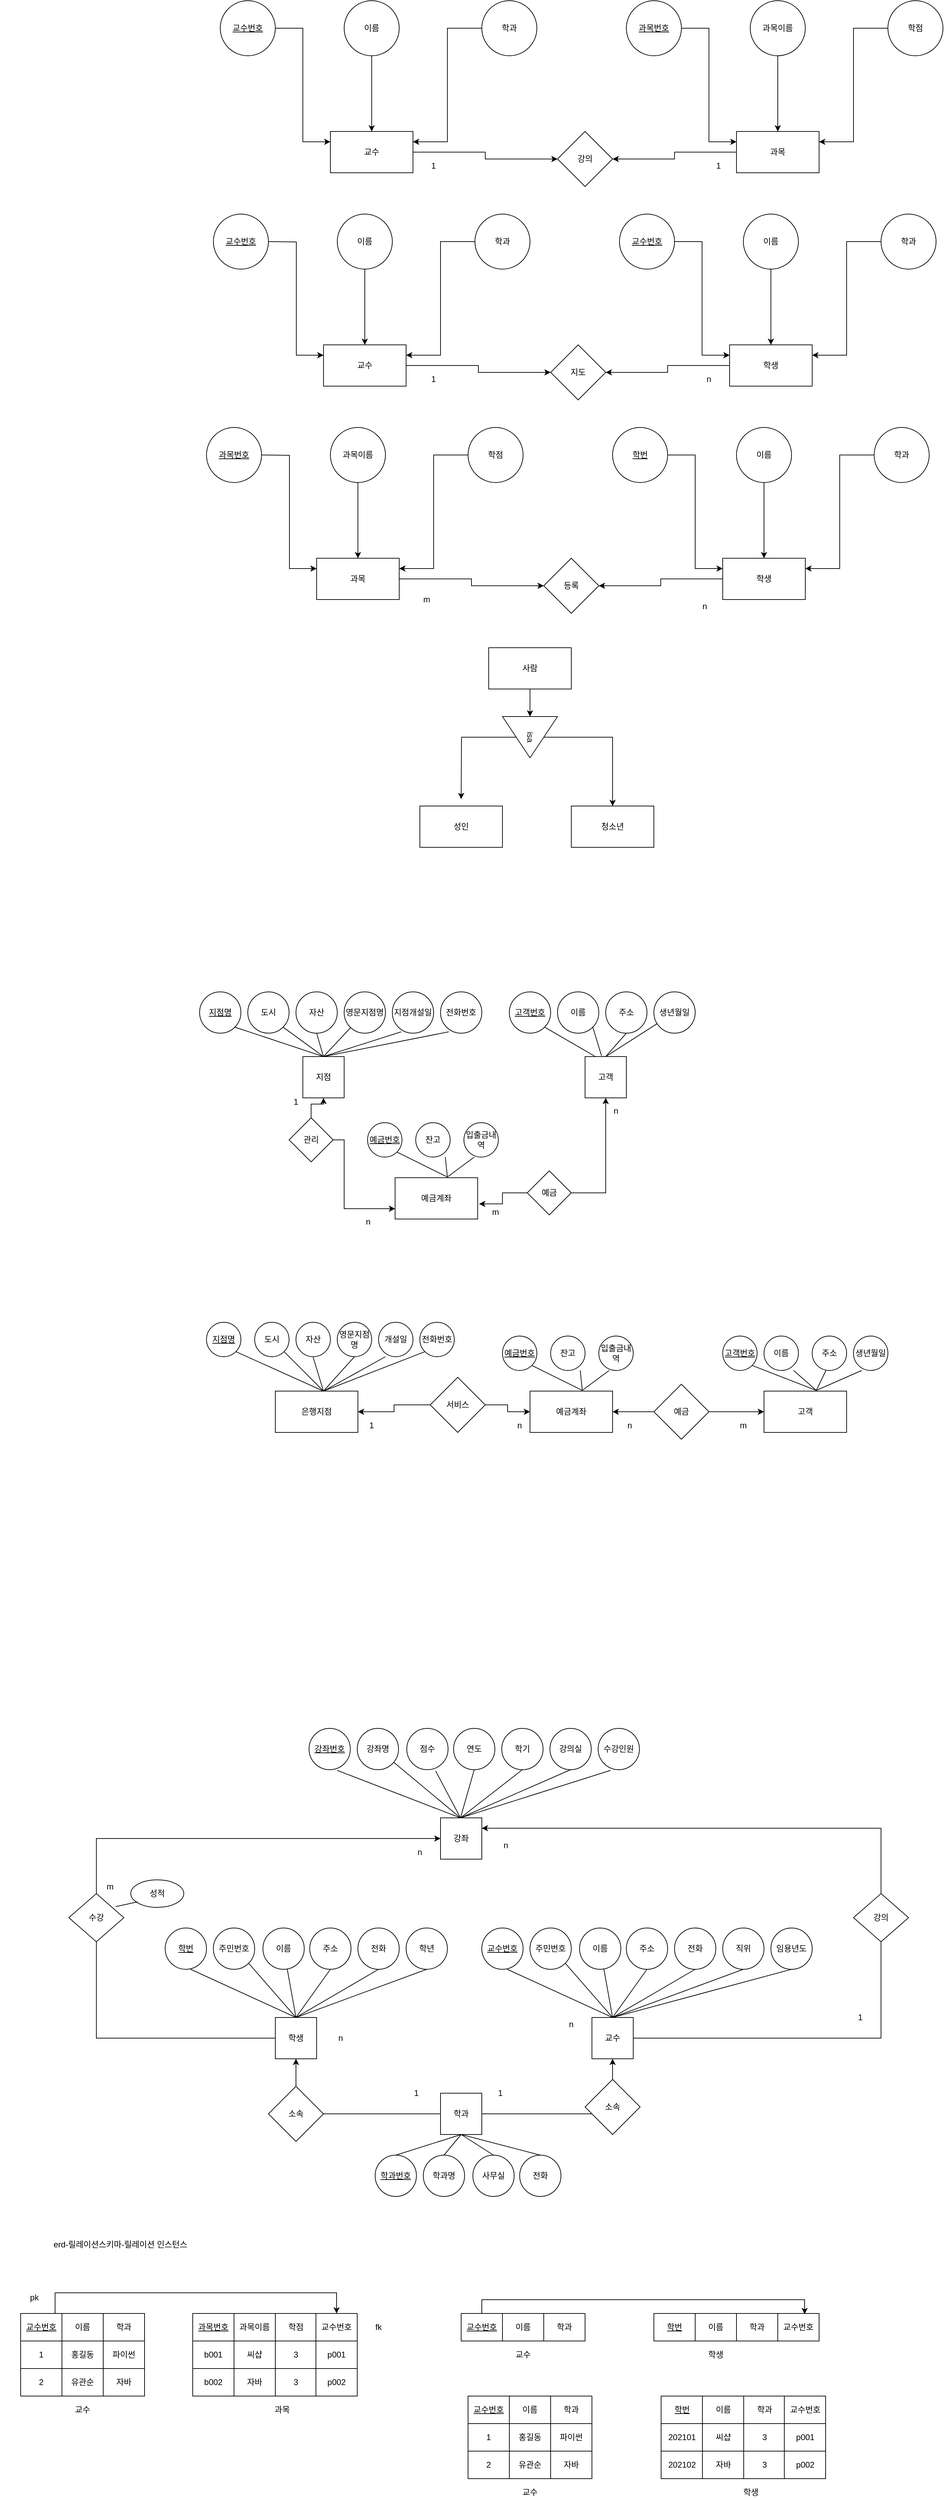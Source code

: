 <mxfile version="14.4.8" type="github">
  <diagram id="8w8-ZPfoXoHIAV0TOxwf" name="Page-1">
    <mxGraphModel dx="2249" dy="762" grid="1" gridSize="10" guides="1" tooltips="1" connect="1" arrows="1" fold="1" page="1" pageScale="1" pageWidth="827" pageHeight="1169" math="0" shadow="0">
      <root>
        <mxCell id="0" />
        <mxCell id="1" parent="0" />
        <mxCell id="2zpapT4hPdr0nbo9WkEl-21" style="edgeStyle=orthogonalEdgeStyle;rounded=0;orthogonalLoop=1;jettySize=auto;html=1;" edge="1" parent="1" source="2zpapT4hPdr0nbo9WkEl-1" target="2zpapT4hPdr0nbo9WkEl-20">
          <mxGeometry relative="1" as="geometry" />
        </mxCell>
        <mxCell id="2zpapT4hPdr0nbo9WkEl-1" value="교수" style="rounded=0;whiteSpace=wrap;html=1;" vertex="1" parent="1">
          <mxGeometry x="-130" y="350" width="120" height="60" as="geometry" />
        </mxCell>
        <mxCell id="2zpapT4hPdr0nbo9WkEl-8" style="edgeStyle=orthogonalEdgeStyle;rounded=0;orthogonalLoop=1;jettySize=auto;html=1;entryX=0;entryY=0.25;entryDx=0;entryDy=0;" edge="1" parent="1" source="2zpapT4hPdr0nbo9WkEl-3" target="2zpapT4hPdr0nbo9WkEl-1">
          <mxGeometry relative="1" as="geometry" />
        </mxCell>
        <mxCell id="2zpapT4hPdr0nbo9WkEl-3" value="&lt;u&gt;교수번호&lt;/u&gt;" style="ellipse;whiteSpace=wrap;html=1;aspect=fixed;" vertex="1" parent="1">
          <mxGeometry x="-290" y="160" width="80" height="80" as="geometry" />
        </mxCell>
        <mxCell id="2zpapT4hPdr0nbo9WkEl-9" style="edgeStyle=orthogonalEdgeStyle;rounded=0;orthogonalLoop=1;jettySize=auto;html=1;" edge="1" parent="1" source="2zpapT4hPdr0nbo9WkEl-4" target="2zpapT4hPdr0nbo9WkEl-1">
          <mxGeometry relative="1" as="geometry" />
        </mxCell>
        <mxCell id="2zpapT4hPdr0nbo9WkEl-4" value="이름" style="ellipse;whiteSpace=wrap;html=1;aspect=fixed;" vertex="1" parent="1">
          <mxGeometry x="-110" y="160" width="80" height="80" as="geometry" />
        </mxCell>
        <mxCell id="2zpapT4hPdr0nbo9WkEl-10" style="edgeStyle=orthogonalEdgeStyle;rounded=0;orthogonalLoop=1;jettySize=auto;html=1;entryX=1;entryY=0.25;entryDx=0;entryDy=0;" edge="1" parent="1" source="2zpapT4hPdr0nbo9WkEl-5" target="2zpapT4hPdr0nbo9WkEl-1">
          <mxGeometry relative="1" as="geometry" />
        </mxCell>
        <mxCell id="2zpapT4hPdr0nbo9WkEl-5" value="학과" style="ellipse;whiteSpace=wrap;html=1;aspect=fixed;" vertex="1" parent="1">
          <mxGeometry x="90" y="160" width="80" height="80" as="geometry" />
        </mxCell>
        <mxCell id="2zpapT4hPdr0nbo9WkEl-22" style="edgeStyle=orthogonalEdgeStyle;rounded=0;orthogonalLoop=1;jettySize=auto;html=1;" edge="1" parent="1" source="2zpapT4hPdr0nbo9WkEl-11" target="2zpapT4hPdr0nbo9WkEl-20">
          <mxGeometry relative="1" as="geometry" />
        </mxCell>
        <mxCell id="2zpapT4hPdr0nbo9WkEl-11" value="과목" style="rounded=0;whiteSpace=wrap;html=1;" vertex="1" parent="1">
          <mxGeometry x="460" y="350" width="120" height="60" as="geometry" />
        </mxCell>
        <mxCell id="2zpapT4hPdr0nbo9WkEl-12" style="edgeStyle=orthogonalEdgeStyle;rounded=0;orthogonalLoop=1;jettySize=auto;html=1;entryX=0;entryY=0.25;entryDx=0;entryDy=0;" edge="1" source="2zpapT4hPdr0nbo9WkEl-13" target="2zpapT4hPdr0nbo9WkEl-11" parent="1">
          <mxGeometry relative="1" as="geometry" />
        </mxCell>
        <mxCell id="2zpapT4hPdr0nbo9WkEl-13" value="&lt;u&gt;과목번호&lt;/u&gt;" style="ellipse;whiteSpace=wrap;html=1;aspect=fixed;" vertex="1" parent="1">
          <mxGeometry x="300" y="160" width="80" height="80" as="geometry" />
        </mxCell>
        <mxCell id="2zpapT4hPdr0nbo9WkEl-14" style="edgeStyle=orthogonalEdgeStyle;rounded=0;orthogonalLoop=1;jettySize=auto;html=1;" edge="1" source="2zpapT4hPdr0nbo9WkEl-15" target="2zpapT4hPdr0nbo9WkEl-11" parent="1">
          <mxGeometry relative="1" as="geometry" />
        </mxCell>
        <mxCell id="2zpapT4hPdr0nbo9WkEl-15" value="과목이름" style="ellipse;whiteSpace=wrap;html=1;aspect=fixed;" vertex="1" parent="1">
          <mxGeometry x="480" y="160" width="80" height="80" as="geometry" />
        </mxCell>
        <mxCell id="2zpapT4hPdr0nbo9WkEl-16" style="edgeStyle=orthogonalEdgeStyle;rounded=0;orthogonalLoop=1;jettySize=auto;html=1;entryX=1;entryY=0.25;entryDx=0;entryDy=0;" edge="1" source="2zpapT4hPdr0nbo9WkEl-17" target="2zpapT4hPdr0nbo9WkEl-11" parent="1">
          <mxGeometry relative="1" as="geometry" />
        </mxCell>
        <mxCell id="2zpapT4hPdr0nbo9WkEl-17" value="학점" style="ellipse;whiteSpace=wrap;html=1;aspect=fixed;" vertex="1" parent="1">
          <mxGeometry x="680" y="160" width="80" height="80" as="geometry" />
        </mxCell>
        <mxCell id="2zpapT4hPdr0nbo9WkEl-20" value="강의" style="rhombus;whiteSpace=wrap;html=1;" vertex="1" parent="1">
          <mxGeometry x="200" y="350" width="80" height="80" as="geometry" />
        </mxCell>
        <mxCell id="2zpapT4hPdr0nbo9WkEl-23" style="edgeStyle=orthogonalEdgeStyle;rounded=0;orthogonalLoop=1;jettySize=auto;html=1;" edge="1" source="2zpapT4hPdr0nbo9WkEl-24" target="2zpapT4hPdr0nbo9WkEl-38" parent="1">
          <mxGeometry relative="1" as="geometry" />
        </mxCell>
        <mxCell id="2zpapT4hPdr0nbo9WkEl-24" value="교수" style="rounded=0;whiteSpace=wrap;html=1;" vertex="1" parent="1">
          <mxGeometry x="-140" y="660" width="120" height="60" as="geometry" />
        </mxCell>
        <mxCell id="2zpapT4hPdr0nbo9WkEl-25" style="edgeStyle=orthogonalEdgeStyle;rounded=0;orthogonalLoop=1;jettySize=auto;html=1;entryX=0;entryY=0.25;entryDx=0;entryDy=0;" edge="1" target="2zpapT4hPdr0nbo9WkEl-24" parent="1">
          <mxGeometry relative="1" as="geometry">
            <mxPoint x="-220" y="510" as="sourcePoint" />
          </mxGeometry>
        </mxCell>
        <mxCell id="2zpapT4hPdr0nbo9WkEl-26" style="edgeStyle=orthogonalEdgeStyle;rounded=0;orthogonalLoop=1;jettySize=auto;html=1;" edge="1" source="2zpapT4hPdr0nbo9WkEl-27" target="2zpapT4hPdr0nbo9WkEl-24" parent="1">
          <mxGeometry relative="1" as="geometry" />
        </mxCell>
        <mxCell id="2zpapT4hPdr0nbo9WkEl-27" value="이름" style="ellipse;whiteSpace=wrap;html=1;aspect=fixed;" vertex="1" parent="1">
          <mxGeometry x="-120" y="470" width="80" height="80" as="geometry" />
        </mxCell>
        <mxCell id="2zpapT4hPdr0nbo9WkEl-28" style="edgeStyle=orthogonalEdgeStyle;rounded=0;orthogonalLoop=1;jettySize=auto;html=1;entryX=1;entryY=0.25;entryDx=0;entryDy=0;" edge="1" source="2zpapT4hPdr0nbo9WkEl-29" target="2zpapT4hPdr0nbo9WkEl-24" parent="1">
          <mxGeometry relative="1" as="geometry" />
        </mxCell>
        <mxCell id="2zpapT4hPdr0nbo9WkEl-29" value="학과" style="ellipse;whiteSpace=wrap;html=1;aspect=fixed;" vertex="1" parent="1">
          <mxGeometry x="80" y="470" width="80" height="80" as="geometry" />
        </mxCell>
        <mxCell id="2zpapT4hPdr0nbo9WkEl-30" style="edgeStyle=orthogonalEdgeStyle;rounded=0;orthogonalLoop=1;jettySize=auto;html=1;" edge="1" source="2zpapT4hPdr0nbo9WkEl-31" target="2zpapT4hPdr0nbo9WkEl-38" parent="1">
          <mxGeometry relative="1" as="geometry" />
        </mxCell>
        <mxCell id="2zpapT4hPdr0nbo9WkEl-31" value="학생" style="rounded=0;whiteSpace=wrap;html=1;" vertex="1" parent="1">
          <mxGeometry x="450" y="660" width="120" height="60" as="geometry" />
        </mxCell>
        <mxCell id="2zpapT4hPdr0nbo9WkEl-32" style="edgeStyle=orthogonalEdgeStyle;rounded=0;orthogonalLoop=1;jettySize=auto;html=1;entryX=0;entryY=0.25;entryDx=0;entryDy=0;" edge="1" source="2zpapT4hPdr0nbo9WkEl-33" target="2zpapT4hPdr0nbo9WkEl-31" parent="1">
          <mxGeometry relative="1" as="geometry" />
        </mxCell>
        <mxCell id="2zpapT4hPdr0nbo9WkEl-33" value="&lt;u&gt;교수번호&lt;/u&gt;" style="ellipse;whiteSpace=wrap;html=1;aspect=fixed;" vertex="1" parent="1">
          <mxGeometry x="290" y="470" width="80" height="80" as="geometry" />
        </mxCell>
        <mxCell id="2zpapT4hPdr0nbo9WkEl-34" style="edgeStyle=orthogonalEdgeStyle;rounded=0;orthogonalLoop=1;jettySize=auto;html=1;" edge="1" source="2zpapT4hPdr0nbo9WkEl-35" target="2zpapT4hPdr0nbo9WkEl-31" parent="1">
          <mxGeometry relative="1" as="geometry" />
        </mxCell>
        <mxCell id="2zpapT4hPdr0nbo9WkEl-35" value="이름" style="ellipse;whiteSpace=wrap;html=1;aspect=fixed;" vertex="1" parent="1">
          <mxGeometry x="470" y="470" width="80" height="80" as="geometry" />
        </mxCell>
        <mxCell id="2zpapT4hPdr0nbo9WkEl-36" style="edgeStyle=orthogonalEdgeStyle;rounded=0;orthogonalLoop=1;jettySize=auto;html=1;entryX=1;entryY=0.25;entryDx=0;entryDy=0;" edge="1" source="2zpapT4hPdr0nbo9WkEl-37" target="2zpapT4hPdr0nbo9WkEl-31" parent="1">
          <mxGeometry relative="1" as="geometry" />
        </mxCell>
        <mxCell id="2zpapT4hPdr0nbo9WkEl-37" value="학과" style="ellipse;whiteSpace=wrap;html=1;aspect=fixed;" vertex="1" parent="1">
          <mxGeometry x="670" y="470" width="80" height="80" as="geometry" />
        </mxCell>
        <mxCell id="2zpapT4hPdr0nbo9WkEl-38" value="지도" style="rhombus;whiteSpace=wrap;html=1;" vertex="1" parent="1">
          <mxGeometry x="190" y="660" width="80" height="80" as="geometry" />
        </mxCell>
        <mxCell id="2zpapT4hPdr0nbo9WkEl-39" value="&lt;u&gt;교수번호&lt;/u&gt;" style="ellipse;whiteSpace=wrap;html=1;aspect=fixed;" vertex="1" parent="1">
          <mxGeometry x="-300" y="470" width="80" height="80" as="geometry" />
        </mxCell>
        <mxCell id="2zpapT4hPdr0nbo9WkEl-40" style="edgeStyle=orthogonalEdgeStyle;rounded=0;orthogonalLoop=1;jettySize=auto;html=1;" edge="1" source="2zpapT4hPdr0nbo9WkEl-41" target="2zpapT4hPdr0nbo9WkEl-55" parent="1">
          <mxGeometry relative="1" as="geometry" />
        </mxCell>
        <mxCell id="2zpapT4hPdr0nbo9WkEl-41" value="과목" style="rounded=0;whiteSpace=wrap;html=1;" vertex="1" parent="1">
          <mxGeometry x="-150" y="970" width="120" height="60" as="geometry" />
        </mxCell>
        <mxCell id="2zpapT4hPdr0nbo9WkEl-42" style="edgeStyle=orthogonalEdgeStyle;rounded=0;orthogonalLoop=1;jettySize=auto;html=1;entryX=0;entryY=0.25;entryDx=0;entryDy=0;" edge="1" target="2zpapT4hPdr0nbo9WkEl-41" parent="1">
          <mxGeometry relative="1" as="geometry">
            <mxPoint x="-230" y="820" as="sourcePoint" />
          </mxGeometry>
        </mxCell>
        <mxCell id="2zpapT4hPdr0nbo9WkEl-43" style="edgeStyle=orthogonalEdgeStyle;rounded=0;orthogonalLoop=1;jettySize=auto;html=1;" edge="1" source="2zpapT4hPdr0nbo9WkEl-44" target="2zpapT4hPdr0nbo9WkEl-41" parent="1">
          <mxGeometry relative="1" as="geometry" />
        </mxCell>
        <mxCell id="2zpapT4hPdr0nbo9WkEl-44" value="과목이름" style="ellipse;whiteSpace=wrap;html=1;aspect=fixed;" vertex="1" parent="1">
          <mxGeometry x="-130" y="780" width="80" height="80" as="geometry" />
        </mxCell>
        <mxCell id="2zpapT4hPdr0nbo9WkEl-45" style="edgeStyle=orthogonalEdgeStyle;rounded=0;orthogonalLoop=1;jettySize=auto;html=1;entryX=1;entryY=0.25;entryDx=0;entryDy=0;" edge="1" source="2zpapT4hPdr0nbo9WkEl-46" target="2zpapT4hPdr0nbo9WkEl-41" parent="1">
          <mxGeometry relative="1" as="geometry" />
        </mxCell>
        <mxCell id="2zpapT4hPdr0nbo9WkEl-46" value="학점" style="ellipse;whiteSpace=wrap;html=1;aspect=fixed;" vertex="1" parent="1">
          <mxGeometry x="70" y="780" width="80" height="80" as="geometry" />
        </mxCell>
        <mxCell id="2zpapT4hPdr0nbo9WkEl-47" style="edgeStyle=orthogonalEdgeStyle;rounded=0;orthogonalLoop=1;jettySize=auto;html=1;" edge="1" source="2zpapT4hPdr0nbo9WkEl-48" target="2zpapT4hPdr0nbo9WkEl-55" parent="1">
          <mxGeometry relative="1" as="geometry" />
        </mxCell>
        <mxCell id="2zpapT4hPdr0nbo9WkEl-48" value="학생" style="rounded=0;whiteSpace=wrap;html=1;" vertex="1" parent="1">
          <mxGeometry x="440" y="970" width="120" height="60" as="geometry" />
        </mxCell>
        <mxCell id="2zpapT4hPdr0nbo9WkEl-49" style="edgeStyle=orthogonalEdgeStyle;rounded=0;orthogonalLoop=1;jettySize=auto;html=1;entryX=0;entryY=0.25;entryDx=0;entryDy=0;" edge="1" source="2zpapT4hPdr0nbo9WkEl-50" target="2zpapT4hPdr0nbo9WkEl-48" parent="1">
          <mxGeometry relative="1" as="geometry" />
        </mxCell>
        <mxCell id="2zpapT4hPdr0nbo9WkEl-50" value="&lt;u&gt;학번&lt;/u&gt;" style="ellipse;whiteSpace=wrap;html=1;aspect=fixed;" vertex="1" parent="1">
          <mxGeometry x="280" y="780" width="80" height="80" as="geometry" />
        </mxCell>
        <mxCell id="2zpapT4hPdr0nbo9WkEl-51" style="edgeStyle=orthogonalEdgeStyle;rounded=0;orthogonalLoop=1;jettySize=auto;html=1;" edge="1" source="2zpapT4hPdr0nbo9WkEl-52" target="2zpapT4hPdr0nbo9WkEl-48" parent="1">
          <mxGeometry relative="1" as="geometry" />
        </mxCell>
        <mxCell id="2zpapT4hPdr0nbo9WkEl-52" value="이름" style="ellipse;whiteSpace=wrap;html=1;aspect=fixed;" vertex="1" parent="1">
          <mxGeometry x="460" y="780" width="80" height="80" as="geometry" />
        </mxCell>
        <mxCell id="2zpapT4hPdr0nbo9WkEl-53" style="edgeStyle=orthogonalEdgeStyle;rounded=0;orthogonalLoop=1;jettySize=auto;html=1;entryX=1;entryY=0.25;entryDx=0;entryDy=0;" edge="1" source="2zpapT4hPdr0nbo9WkEl-54" target="2zpapT4hPdr0nbo9WkEl-48" parent="1">
          <mxGeometry relative="1" as="geometry" />
        </mxCell>
        <mxCell id="2zpapT4hPdr0nbo9WkEl-54" value="학과" style="ellipse;whiteSpace=wrap;html=1;aspect=fixed;" vertex="1" parent="1">
          <mxGeometry x="660" y="780" width="80" height="80" as="geometry" />
        </mxCell>
        <mxCell id="2zpapT4hPdr0nbo9WkEl-55" value="등록" style="rhombus;whiteSpace=wrap;html=1;" vertex="1" parent="1">
          <mxGeometry x="180" y="970" width="80" height="80" as="geometry" />
        </mxCell>
        <mxCell id="2zpapT4hPdr0nbo9WkEl-56" value="&lt;u&gt;과목번호&lt;/u&gt;" style="ellipse;whiteSpace=wrap;html=1;aspect=fixed;" vertex="1" parent="1">
          <mxGeometry x="-310" y="780" width="80" height="80" as="geometry" />
        </mxCell>
        <mxCell id="2zpapT4hPdr0nbo9WkEl-57" value="m" style="text;html=1;strokeColor=none;fillColor=none;align=center;verticalAlign=middle;whiteSpace=wrap;rounded=0;" vertex="1" parent="1">
          <mxGeometry x="-10" y="1020" width="40" height="20" as="geometry" />
        </mxCell>
        <mxCell id="2zpapT4hPdr0nbo9WkEl-58" value="n" style="text;html=1;strokeColor=none;fillColor=none;align=center;verticalAlign=middle;whiteSpace=wrap;rounded=0;" vertex="1" parent="1">
          <mxGeometry x="394" y="1030" width="40" height="20" as="geometry" />
        </mxCell>
        <mxCell id="2zpapT4hPdr0nbo9WkEl-59" value="1" style="text;html=1;strokeColor=none;fillColor=none;align=center;verticalAlign=middle;whiteSpace=wrap;rounded=0;" vertex="1" parent="1">
          <mxGeometry y="700" width="40" height="20" as="geometry" />
        </mxCell>
        <mxCell id="2zpapT4hPdr0nbo9WkEl-60" value="n" style="text;html=1;strokeColor=none;fillColor=none;align=center;verticalAlign=middle;whiteSpace=wrap;rounded=0;" vertex="1" parent="1">
          <mxGeometry x="400" y="700" width="40" height="20" as="geometry" />
        </mxCell>
        <mxCell id="2zpapT4hPdr0nbo9WkEl-61" value="1" style="text;html=1;strokeColor=none;fillColor=none;align=center;verticalAlign=middle;whiteSpace=wrap;rounded=0;" vertex="1" parent="1">
          <mxGeometry y="390" width="40" height="20" as="geometry" />
        </mxCell>
        <mxCell id="2zpapT4hPdr0nbo9WkEl-62" value="1" style="text;html=1;strokeColor=none;fillColor=none;align=center;verticalAlign=middle;whiteSpace=wrap;rounded=0;" vertex="1" parent="1">
          <mxGeometry x="414" y="390" width="40" height="20" as="geometry" />
        </mxCell>
        <mxCell id="2zpapT4hPdr0nbo9WkEl-68" value="" style="edgeStyle=orthogonalEdgeStyle;rounded=0;orthogonalLoop=1;jettySize=auto;html=1;" edge="1" parent="1" source="2zpapT4hPdr0nbo9WkEl-64" target="2zpapT4hPdr0nbo9WkEl-65">
          <mxGeometry relative="1" as="geometry" />
        </mxCell>
        <mxCell id="2zpapT4hPdr0nbo9WkEl-64" value="사람" style="rounded=0;whiteSpace=wrap;html=1;" vertex="1" parent="1">
          <mxGeometry x="100" y="1100" width="120" height="60" as="geometry" />
        </mxCell>
        <mxCell id="2zpapT4hPdr0nbo9WkEl-70" style="edgeStyle=orthogonalEdgeStyle;rounded=0;orthogonalLoop=1;jettySize=auto;html=1;" edge="1" parent="1" source="2zpapT4hPdr0nbo9WkEl-65" target="2zpapT4hPdr0nbo9WkEl-67">
          <mxGeometry relative="1" as="geometry" />
        </mxCell>
        <mxCell id="2zpapT4hPdr0nbo9WkEl-71" style="edgeStyle=orthogonalEdgeStyle;rounded=0;orthogonalLoop=1;jettySize=auto;html=1;" edge="1" parent="1" source="2zpapT4hPdr0nbo9WkEl-65">
          <mxGeometry relative="1" as="geometry">
            <mxPoint x="60" y="1320" as="targetPoint" />
          </mxGeometry>
        </mxCell>
        <mxCell id="2zpapT4hPdr0nbo9WkEl-65" value="isa" style="triangle;whiteSpace=wrap;html=1;rotation=90;" vertex="1" parent="1">
          <mxGeometry x="130" y="1190" width="60" height="80" as="geometry" />
        </mxCell>
        <mxCell id="2zpapT4hPdr0nbo9WkEl-66" value="성인" style="rounded=0;whiteSpace=wrap;html=1;" vertex="1" parent="1">
          <mxGeometry y="1330" width="120" height="60" as="geometry" />
        </mxCell>
        <mxCell id="2zpapT4hPdr0nbo9WkEl-67" value="청소년" style="rounded=0;whiteSpace=wrap;html=1;" vertex="1" parent="1">
          <mxGeometry x="220" y="1330" width="120" height="60" as="geometry" />
        </mxCell>
        <mxCell id="2zpapT4hPdr0nbo9WkEl-72" value="은행지점" style="rounded=0;whiteSpace=wrap;html=1;" vertex="1" parent="1">
          <mxGeometry x="-210" y="2180" width="120" height="60" as="geometry" />
        </mxCell>
        <mxCell id="2zpapT4hPdr0nbo9WkEl-73" value="고객" style="rounded=0;whiteSpace=wrap;html=1;" vertex="1" parent="1">
          <mxGeometry x="500" y="2180" width="120" height="60" as="geometry" />
        </mxCell>
        <mxCell id="2zpapT4hPdr0nbo9WkEl-74" value="&lt;u&gt;지점명&lt;/u&gt;" style="ellipse;whiteSpace=wrap;html=1;aspect=fixed;" vertex="1" parent="1">
          <mxGeometry x="-310" y="2080" width="50" height="50" as="geometry" />
        </mxCell>
        <mxCell id="2zpapT4hPdr0nbo9WkEl-75" value="도시" style="ellipse;whiteSpace=wrap;html=1;aspect=fixed;" vertex="1" parent="1">
          <mxGeometry x="-240" y="2080" width="50" height="50" as="geometry" />
        </mxCell>
        <mxCell id="2zpapT4hPdr0nbo9WkEl-76" value="자산" style="ellipse;whiteSpace=wrap;html=1;aspect=fixed;" vertex="1" parent="1">
          <mxGeometry x="-180" y="2080" width="50" height="50" as="geometry" />
        </mxCell>
        <mxCell id="2zpapT4hPdr0nbo9WkEl-77" value="영문지점명" style="ellipse;whiteSpace=wrap;html=1;aspect=fixed;" vertex="1" parent="1">
          <mxGeometry x="-120" y="2080" width="50" height="50" as="geometry" />
        </mxCell>
        <mxCell id="2zpapT4hPdr0nbo9WkEl-78" value="개설일" style="ellipse;whiteSpace=wrap;html=1;aspect=fixed;" vertex="1" parent="1">
          <mxGeometry x="-60" y="2080" width="50" height="50" as="geometry" />
        </mxCell>
        <mxCell id="2zpapT4hPdr0nbo9WkEl-79" value="전화번호" style="ellipse;whiteSpace=wrap;html=1;aspect=fixed;" vertex="1" parent="1">
          <mxGeometry y="2080" width="50" height="50" as="geometry" />
        </mxCell>
        <mxCell id="2zpapT4hPdr0nbo9WkEl-90" value="" style="endArrow=none;html=1;exitX=0.583;exitY=0;exitDx=0;exitDy=0;exitPerimeter=0;" edge="1" parent="1" source="2zpapT4hPdr0nbo9WkEl-72">
          <mxGeometry width="50" height="50" relative="1" as="geometry">
            <mxPoint x="-195" y="2170" as="sourcePoint" />
            <mxPoint x="-155" y="2131" as="targetPoint" />
          </mxGeometry>
        </mxCell>
        <mxCell id="2zpapT4hPdr0nbo9WkEl-93" value="" style="endArrow=none;html=1;exitX=0.583;exitY=0;exitDx=0;exitDy=0;exitPerimeter=0;entryX=0.5;entryY=1;entryDx=0;entryDy=0;" edge="1" parent="1" source="2zpapT4hPdr0nbo9WkEl-72" target="2zpapT4hPdr0nbo9WkEl-77">
          <mxGeometry width="50" height="50" relative="1" as="geometry">
            <mxPoint x="-195" y="2170" as="sourcePoint" />
            <mxPoint x="-155" y="2131" as="targetPoint" />
          </mxGeometry>
        </mxCell>
        <mxCell id="2zpapT4hPdr0nbo9WkEl-94" value="" style="endArrow=none;html=1;exitX=0.583;exitY=0;exitDx=0;exitDy=0;exitPerimeter=0;entryX=0.2;entryY=1;entryDx=0;entryDy=0;entryPerimeter=0;" edge="1" parent="1" source="2zpapT4hPdr0nbo9WkEl-72" target="2zpapT4hPdr0nbo9WkEl-78">
          <mxGeometry width="50" height="50" relative="1" as="geometry">
            <mxPoint x="-195" y="2170" as="sourcePoint" />
            <mxPoint x="-155" y="2131" as="targetPoint" />
          </mxGeometry>
        </mxCell>
        <mxCell id="2zpapT4hPdr0nbo9WkEl-95" value="" style="endArrow=none;html=1;exitX=0.583;exitY=0;exitDx=0;exitDy=0;exitPerimeter=0;entryX=0;entryY=1;entryDx=0;entryDy=0;" edge="1" parent="1" source="2zpapT4hPdr0nbo9WkEl-72" target="2zpapT4hPdr0nbo9WkEl-79">
          <mxGeometry width="50" height="50" relative="1" as="geometry">
            <mxPoint x="-195" y="2170" as="sourcePoint" />
            <mxPoint x="-155" y="2131" as="targetPoint" />
          </mxGeometry>
        </mxCell>
        <mxCell id="2zpapT4hPdr0nbo9WkEl-96" value="" style="endArrow=none;html=1;exitX=0.583;exitY=0;exitDx=0;exitDy=0;exitPerimeter=0;entryX=1;entryY=1;entryDx=0;entryDy=0;" edge="1" parent="1" source="2zpapT4hPdr0nbo9WkEl-72" target="2zpapT4hPdr0nbo9WkEl-75">
          <mxGeometry width="50" height="50" relative="1" as="geometry">
            <mxPoint x="-195" y="2170" as="sourcePoint" />
            <mxPoint x="-155" y="2131" as="targetPoint" />
          </mxGeometry>
        </mxCell>
        <mxCell id="2zpapT4hPdr0nbo9WkEl-97" value="" style="endArrow=none;html=1;exitX=0.583;exitY=0;exitDx=0;exitDy=0;exitPerimeter=0;entryX=1;entryY=1;entryDx=0;entryDy=0;" edge="1" parent="1" source="2zpapT4hPdr0nbo9WkEl-72" target="2zpapT4hPdr0nbo9WkEl-74">
          <mxGeometry width="50" height="50" relative="1" as="geometry">
            <mxPoint x="-195" y="2170" as="sourcePoint" />
            <mxPoint x="-155" y="2131" as="targetPoint" />
          </mxGeometry>
        </mxCell>
        <mxCell id="2zpapT4hPdr0nbo9WkEl-98" value="&lt;u&gt;고객번호&lt;/u&gt;" style="ellipse;whiteSpace=wrap;html=1;aspect=fixed;" vertex="1" parent="1">
          <mxGeometry x="440" y="2100" width="50" height="50" as="geometry" />
        </mxCell>
        <mxCell id="2zpapT4hPdr0nbo9WkEl-99" value="이름" style="ellipse;whiteSpace=wrap;html=1;aspect=fixed;" vertex="1" parent="1">
          <mxGeometry x="500" y="2100" width="50" height="50" as="geometry" />
        </mxCell>
        <mxCell id="2zpapT4hPdr0nbo9WkEl-100" value="주소" style="ellipse;whiteSpace=wrap;html=1;aspect=fixed;" vertex="1" parent="1">
          <mxGeometry x="570" y="2100" width="50" height="50" as="geometry" />
        </mxCell>
        <mxCell id="2zpapT4hPdr0nbo9WkEl-101" value="생년월일" style="ellipse;whiteSpace=wrap;html=1;aspect=fixed;" vertex="1" parent="1">
          <mxGeometry x="630" y="2100" width="50" height="50" as="geometry" />
        </mxCell>
        <mxCell id="2zpapT4hPdr0nbo9WkEl-104" value="" style="endArrow=none;html=1;exitX=0.633;exitY=-0.017;exitDx=0;exitDy=0;exitPerimeter=0;" edge="1" parent="1" source="2zpapT4hPdr0nbo9WkEl-73">
          <mxGeometry width="50" height="50" relative="1" as="geometry">
            <mxPoint x="567.82" y="2193.56" as="sourcePoint" />
            <mxPoint x="590" y="2150" as="targetPoint" />
          </mxGeometry>
        </mxCell>
        <mxCell id="2zpapT4hPdr0nbo9WkEl-105" value="" style="endArrow=none;html=1;exitX=0.633;exitY=-0.017;exitDx=0;exitDy=0;exitPerimeter=0;entryX=0.86;entryY=1;entryDx=0;entryDy=0;entryPerimeter=0;" edge="1" parent="1" source="2zpapT4hPdr0nbo9WkEl-73" target="2zpapT4hPdr0nbo9WkEl-99">
          <mxGeometry width="50" height="50" relative="1" as="geometry">
            <mxPoint x="567.82" y="2193.56" as="sourcePoint" />
            <mxPoint x="590" y="2150" as="targetPoint" />
          </mxGeometry>
        </mxCell>
        <mxCell id="2zpapT4hPdr0nbo9WkEl-106" value="" style="endArrow=none;html=1;exitX=0.633;exitY=-0.017;exitDx=0;exitDy=0;exitPerimeter=0;entryX=1;entryY=1;entryDx=0;entryDy=0;" edge="1" parent="1" source="2zpapT4hPdr0nbo9WkEl-73" target="2zpapT4hPdr0nbo9WkEl-98">
          <mxGeometry width="50" height="50" relative="1" as="geometry">
            <mxPoint x="567.82" y="2193.56" as="sourcePoint" />
            <mxPoint x="590" y="2150" as="targetPoint" />
          </mxGeometry>
        </mxCell>
        <mxCell id="2zpapT4hPdr0nbo9WkEl-107" value="" style="endArrow=none;html=1;exitX=0.633;exitY=-0.017;exitDx=0;exitDy=0;exitPerimeter=0;entryX=0.24;entryY=1;entryDx=0;entryDy=0;entryPerimeter=0;" edge="1" parent="1" source="2zpapT4hPdr0nbo9WkEl-73" target="2zpapT4hPdr0nbo9WkEl-101">
          <mxGeometry width="50" height="50" relative="1" as="geometry">
            <mxPoint x="567.82" y="2193.56" as="sourcePoint" />
            <mxPoint x="590" y="2150" as="targetPoint" />
          </mxGeometry>
        </mxCell>
        <mxCell id="2zpapT4hPdr0nbo9WkEl-114" style="edgeStyle=orthogonalEdgeStyle;rounded=0;orthogonalLoop=1;jettySize=auto;html=1;" edge="1" parent="1" source="2zpapT4hPdr0nbo9WkEl-108" target="2zpapT4hPdr0nbo9WkEl-72">
          <mxGeometry relative="1" as="geometry" />
        </mxCell>
        <mxCell id="2zpapT4hPdr0nbo9WkEl-131" style="edgeStyle=orthogonalEdgeStyle;rounded=0;orthogonalLoop=1;jettySize=auto;html=1;" edge="1" parent="1" source="2zpapT4hPdr0nbo9WkEl-108" target="2zpapT4hPdr0nbo9WkEl-118">
          <mxGeometry relative="1" as="geometry" />
        </mxCell>
        <mxCell id="2zpapT4hPdr0nbo9WkEl-108" value="서비스" style="rhombus;whiteSpace=wrap;html=1;" vertex="1" parent="1">
          <mxGeometry x="15" y="2160" width="80" height="80" as="geometry" />
        </mxCell>
        <mxCell id="2zpapT4hPdr0nbo9WkEl-115" value="1" style="text;html=1;strokeColor=none;fillColor=none;align=center;verticalAlign=middle;whiteSpace=wrap;rounded=0;" vertex="1" parent="1">
          <mxGeometry x="-90" y="2220" width="40" height="20" as="geometry" />
        </mxCell>
        <mxCell id="2zpapT4hPdr0nbo9WkEl-116" value="n" style="text;html=1;strokeColor=none;fillColor=none;align=center;verticalAlign=middle;whiteSpace=wrap;rounded=0;" vertex="1" parent="1">
          <mxGeometry x="140" y="2220" width="10" height="20" as="geometry" />
        </mxCell>
        <mxCell id="2zpapT4hPdr0nbo9WkEl-117" value="m" style="text;html=1;strokeColor=none;fillColor=none;align=center;verticalAlign=middle;whiteSpace=wrap;rounded=0;" vertex="1" parent="1">
          <mxGeometry x="450" y="2220" width="40" height="20" as="geometry" />
        </mxCell>
        <mxCell id="2zpapT4hPdr0nbo9WkEl-118" value="예금계좌" style="rounded=0;whiteSpace=wrap;html=1;" vertex="1" parent="1">
          <mxGeometry x="160" y="2180" width="120" height="60" as="geometry" />
        </mxCell>
        <mxCell id="2zpapT4hPdr0nbo9WkEl-119" value="&lt;u&gt;예금번호&lt;/u&gt;" style="ellipse;whiteSpace=wrap;html=1;aspect=fixed;" vertex="1" parent="1">
          <mxGeometry x="120" y="2100" width="50" height="50" as="geometry" />
        </mxCell>
        <mxCell id="2zpapT4hPdr0nbo9WkEl-120" value="잔고" style="ellipse;whiteSpace=wrap;html=1;aspect=fixed;" vertex="1" parent="1">
          <mxGeometry x="190" y="2100" width="50" height="50" as="geometry" />
        </mxCell>
        <mxCell id="2zpapT4hPdr0nbo9WkEl-121" value="입출금내역" style="ellipse;whiteSpace=wrap;html=1;aspect=fixed;" vertex="1" parent="1">
          <mxGeometry x="260" y="2100" width="50" height="50" as="geometry" />
        </mxCell>
        <mxCell id="2zpapT4hPdr0nbo9WkEl-123" value="" style="endArrow=none;html=1;exitX=0.633;exitY=-0.017;exitDx=0;exitDy=0;exitPerimeter=0;entryX=0.5;entryY=1;entryDx=0;entryDy=0;" edge="1" source="2zpapT4hPdr0nbo9WkEl-118" parent="1">
          <mxGeometry width="50" height="50" relative="1" as="geometry">
            <mxPoint x="227.82" y="2193.56" as="sourcePoint" />
            <mxPoint x="275" y="2150" as="targetPoint" />
          </mxGeometry>
        </mxCell>
        <mxCell id="2zpapT4hPdr0nbo9WkEl-124" value="" style="endArrow=none;html=1;exitX=0.633;exitY=-0.017;exitDx=0;exitDy=0;exitPerimeter=0;entryX=0.86;entryY=1;entryDx=0;entryDy=0;entryPerimeter=0;" edge="1" source="2zpapT4hPdr0nbo9WkEl-118" target="2zpapT4hPdr0nbo9WkEl-120" parent="1">
          <mxGeometry width="50" height="50" relative="1" as="geometry">
            <mxPoint x="227.82" y="2193.56" as="sourcePoint" />
            <mxPoint x="250" y="2150" as="targetPoint" />
          </mxGeometry>
        </mxCell>
        <mxCell id="2zpapT4hPdr0nbo9WkEl-125" value="" style="endArrow=none;html=1;exitX=0.633;exitY=-0.017;exitDx=0;exitDy=0;exitPerimeter=0;entryX=1;entryY=1;entryDx=0;entryDy=0;" edge="1" source="2zpapT4hPdr0nbo9WkEl-118" target="2zpapT4hPdr0nbo9WkEl-119" parent="1">
          <mxGeometry width="50" height="50" relative="1" as="geometry">
            <mxPoint x="227.82" y="2193.56" as="sourcePoint" />
            <mxPoint x="250" y="2150" as="targetPoint" />
          </mxGeometry>
        </mxCell>
        <mxCell id="2zpapT4hPdr0nbo9WkEl-133" style="edgeStyle=orthogonalEdgeStyle;rounded=0;orthogonalLoop=1;jettySize=auto;html=1;entryX=1;entryY=0.5;entryDx=0;entryDy=0;" edge="1" parent="1" source="2zpapT4hPdr0nbo9WkEl-132" target="2zpapT4hPdr0nbo9WkEl-118">
          <mxGeometry relative="1" as="geometry" />
        </mxCell>
        <mxCell id="2zpapT4hPdr0nbo9WkEl-134" style="edgeStyle=orthogonalEdgeStyle;rounded=0;orthogonalLoop=1;jettySize=auto;html=1;" edge="1" parent="1" source="2zpapT4hPdr0nbo9WkEl-132" target="2zpapT4hPdr0nbo9WkEl-73">
          <mxGeometry relative="1" as="geometry" />
        </mxCell>
        <mxCell id="2zpapT4hPdr0nbo9WkEl-132" value="예금" style="rhombus;whiteSpace=wrap;html=1;" vertex="1" parent="1">
          <mxGeometry x="340" y="2170" width="80" height="80" as="geometry" />
        </mxCell>
        <mxCell id="2zpapT4hPdr0nbo9WkEl-135" value="n" style="text;html=1;strokeColor=none;fillColor=none;align=center;verticalAlign=middle;whiteSpace=wrap;rounded=0;" vertex="1" parent="1">
          <mxGeometry x="300" y="2220" width="10" height="20" as="geometry" />
        </mxCell>
        <mxCell id="2zpapT4hPdr0nbo9WkEl-136" value="지점" style="whiteSpace=wrap;html=1;aspect=fixed;" vertex="1" parent="1">
          <mxGeometry x="-170" y="1694" width="60" height="60" as="geometry" />
        </mxCell>
        <mxCell id="2zpapT4hPdr0nbo9WkEl-137" value="&lt;u&gt;지점명&lt;/u&gt;" style="ellipse;whiteSpace=wrap;html=1;aspect=fixed;" vertex="1" parent="1">
          <mxGeometry x="-320" y="1600" width="60" height="60" as="geometry" />
        </mxCell>
        <mxCell id="2zpapT4hPdr0nbo9WkEl-138" value="도시" style="ellipse;whiteSpace=wrap;html=1;aspect=fixed;" vertex="1" parent="1">
          <mxGeometry x="-250" y="1600" width="60" height="60" as="geometry" />
        </mxCell>
        <mxCell id="2zpapT4hPdr0nbo9WkEl-139" value="자산" style="ellipse;whiteSpace=wrap;html=1;aspect=fixed;" vertex="1" parent="1">
          <mxGeometry x="-180" y="1600" width="60" height="60" as="geometry" />
        </mxCell>
        <mxCell id="2zpapT4hPdr0nbo9WkEl-140" value="영문지점명" style="ellipse;whiteSpace=wrap;html=1;aspect=fixed;" vertex="1" parent="1">
          <mxGeometry x="-110" y="1600" width="60" height="60" as="geometry" />
        </mxCell>
        <mxCell id="2zpapT4hPdr0nbo9WkEl-141" value="지점개설일" style="ellipse;whiteSpace=wrap;html=1;aspect=fixed;" vertex="1" parent="1">
          <mxGeometry x="-40" y="1600" width="60" height="60" as="geometry" />
        </mxCell>
        <mxCell id="2zpapT4hPdr0nbo9WkEl-142" value="전화번호" style="ellipse;whiteSpace=wrap;html=1;aspect=fixed;" vertex="1" parent="1">
          <mxGeometry x="30" y="1600" width="60" height="60" as="geometry" />
        </mxCell>
        <mxCell id="2zpapT4hPdr0nbo9WkEl-143" value="" style="endArrow=none;html=1;entryX=0.5;entryY=1;entryDx=0;entryDy=0;exitX=0.5;exitY=0;exitDx=0;exitDy=0;" edge="1" parent="1" target="2zpapT4hPdr0nbo9WkEl-139">
          <mxGeometry width="50" height="50" relative="1" as="geometry">
            <mxPoint x="-140" y="1694" as="sourcePoint" />
            <mxPoint x="-110" y="1650" as="targetPoint" />
          </mxGeometry>
        </mxCell>
        <mxCell id="2zpapT4hPdr0nbo9WkEl-144" value="" style="endArrow=none;html=1;exitX=0.5;exitY=0;exitDx=0;exitDy=0;" edge="1" parent="1" target="2zpapT4hPdr0nbo9WkEl-140">
          <mxGeometry width="50" height="50" relative="1" as="geometry">
            <mxPoint x="-140" y="1694" as="sourcePoint" />
            <mxPoint x="-110" y="1650" as="targetPoint" />
          </mxGeometry>
        </mxCell>
        <mxCell id="2zpapT4hPdr0nbo9WkEl-145" value="" style="endArrow=none;html=1;exitX=0.5;exitY=0;exitDx=0;exitDy=0;entryX=0.217;entryY=0.967;entryDx=0;entryDy=0;entryPerimeter=0;" edge="1" parent="1" target="2zpapT4hPdr0nbo9WkEl-141">
          <mxGeometry width="50" height="50" relative="1" as="geometry">
            <mxPoint x="-140" y="1694" as="sourcePoint" />
            <mxPoint x="-110" y="1650" as="targetPoint" />
          </mxGeometry>
        </mxCell>
        <mxCell id="2zpapT4hPdr0nbo9WkEl-146" value="" style="endArrow=none;html=1;exitX=0.5;exitY=0;exitDx=0;exitDy=0;entryX=0.2;entryY=0.967;entryDx=0;entryDy=0;entryPerimeter=0;" edge="1" parent="1" target="2zpapT4hPdr0nbo9WkEl-142">
          <mxGeometry width="50" height="50" relative="1" as="geometry">
            <mxPoint x="-140" y="1694" as="sourcePoint" />
            <mxPoint x="-110" y="1650" as="targetPoint" />
          </mxGeometry>
        </mxCell>
        <mxCell id="2zpapT4hPdr0nbo9WkEl-147" value="" style="endArrow=none;html=1;entryX=1;entryY=1;entryDx=0;entryDy=0;exitX=0.5;exitY=0;exitDx=0;exitDy=0;" edge="1" parent="1" target="2zpapT4hPdr0nbo9WkEl-138">
          <mxGeometry width="50" height="50" relative="1" as="geometry">
            <mxPoint x="-140" y="1694" as="sourcePoint" />
            <mxPoint x="-110" y="1650" as="targetPoint" />
          </mxGeometry>
        </mxCell>
        <mxCell id="2zpapT4hPdr0nbo9WkEl-148" value="" style="endArrow=none;html=1;entryX=1;entryY=1;entryDx=0;entryDy=0;exitX=0.5;exitY=0;exitDx=0;exitDy=0;" edge="1" parent="1" target="2zpapT4hPdr0nbo9WkEl-137">
          <mxGeometry width="50" height="50" relative="1" as="geometry">
            <mxPoint x="-140" y="1694" as="sourcePoint" />
            <mxPoint x="-110" y="1650" as="targetPoint" />
          </mxGeometry>
        </mxCell>
        <mxCell id="2zpapT4hPdr0nbo9WkEl-149" value="고객" style="whiteSpace=wrap;html=1;aspect=fixed;" vertex="1" parent="1">
          <mxGeometry x="240" y="1694" width="60" height="60" as="geometry" />
        </mxCell>
        <mxCell id="2zpapT4hPdr0nbo9WkEl-150" value="&lt;u&gt;고객번호&lt;/u&gt;" style="ellipse;whiteSpace=wrap;html=1;aspect=fixed;" vertex="1" parent="1">
          <mxGeometry x="130" y="1600" width="60" height="60" as="geometry" />
        </mxCell>
        <mxCell id="2zpapT4hPdr0nbo9WkEl-151" value="이름" style="ellipse;whiteSpace=wrap;html=1;aspect=fixed;" vertex="1" parent="1">
          <mxGeometry x="200" y="1600" width="60" height="60" as="geometry" />
        </mxCell>
        <mxCell id="2zpapT4hPdr0nbo9WkEl-152" value="주소" style="ellipse;whiteSpace=wrap;html=1;aspect=fixed;" vertex="1" parent="1">
          <mxGeometry x="270" y="1600" width="60" height="60" as="geometry" />
        </mxCell>
        <mxCell id="2zpapT4hPdr0nbo9WkEl-153" value="생년월일" style="ellipse;whiteSpace=wrap;html=1;aspect=fixed;" vertex="1" parent="1">
          <mxGeometry x="340" y="1600" width="60" height="60" as="geometry" />
        </mxCell>
        <mxCell id="2zpapT4hPdr0nbo9WkEl-156" value="" style="endArrow=none;html=1;entryX=0.5;entryY=1;entryDx=0;entryDy=0;exitX=0.5;exitY=0;exitDx=0;exitDy=0;" edge="1" target="2zpapT4hPdr0nbo9WkEl-152" parent="1" source="2zpapT4hPdr0nbo9WkEl-149">
          <mxGeometry width="50" height="50" relative="1" as="geometry">
            <mxPoint x="310" y="1694" as="sourcePoint" />
            <mxPoint x="340" y="1650" as="targetPoint" />
          </mxGeometry>
        </mxCell>
        <mxCell id="2zpapT4hPdr0nbo9WkEl-157" value="" style="endArrow=none;html=1;exitX=0.5;exitY=0;exitDx=0;exitDy=0;" edge="1" target="2zpapT4hPdr0nbo9WkEl-153" parent="1" source="2zpapT4hPdr0nbo9WkEl-149">
          <mxGeometry width="50" height="50" relative="1" as="geometry">
            <mxPoint x="310" y="1694" as="sourcePoint" />
            <mxPoint x="340" y="1650" as="targetPoint" />
          </mxGeometry>
        </mxCell>
        <mxCell id="2zpapT4hPdr0nbo9WkEl-160" value="" style="endArrow=none;html=1;entryX=1;entryY=1;entryDx=0;entryDy=0;exitX=0.4;exitY=-0.017;exitDx=0;exitDy=0;exitPerimeter=0;" edge="1" target="2zpapT4hPdr0nbo9WkEl-151" parent="1" source="2zpapT4hPdr0nbo9WkEl-149">
          <mxGeometry width="50" height="50" relative="1" as="geometry">
            <mxPoint x="310" y="1694" as="sourcePoint" />
            <mxPoint x="340" y="1650" as="targetPoint" />
          </mxGeometry>
        </mxCell>
        <mxCell id="2zpapT4hPdr0nbo9WkEl-161" value="" style="endArrow=none;html=1;entryX=1;entryY=1;entryDx=0;entryDy=0;exitX=0.25;exitY=0;exitDx=0;exitDy=0;" edge="1" target="2zpapT4hPdr0nbo9WkEl-150" parent="1" source="2zpapT4hPdr0nbo9WkEl-149">
          <mxGeometry width="50" height="50" relative="1" as="geometry">
            <mxPoint x="310" y="1694" as="sourcePoint" />
            <mxPoint x="340" y="1650" as="targetPoint" />
          </mxGeometry>
        </mxCell>
        <mxCell id="2zpapT4hPdr0nbo9WkEl-162" value="예금계좌" style="rounded=0;whiteSpace=wrap;html=1;" vertex="1" parent="1">
          <mxGeometry x="-36" y="1870" width="120" height="60" as="geometry" />
        </mxCell>
        <mxCell id="2zpapT4hPdr0nbo9WkEl-163" value="&lt;u&gt;예금번호&lt;/u&gt;" style="ellipse;whiteSpace=wrap;html=1;aspect=fixed;" vertex="1" parent="1">
          <mxGeometry x="-76" y="1790" width="50" height="50" as="geometry" />
        </mxCell>
        <mxCell id="2zpapT4hPdr0nbo9WkEl-164" value="잔고" style="ellipse;whiteSpace=wrap;html=1;aspect=fixed;" vertex="1" parent="1">
          <mxGeometry x="-6" y="1790" width="50" height="50" as="geometry" />
        </mxCell>
        <mxCell id="2zpapT4hPdr0nbo9WkEl-165" value="" style="endArrow=none;html=1;exitX=0.633;exitY=-0.017;exitDx=0;exitDy=0;exitPerimeter=0;entryX=0.5;entryY=1;entryDx=0;entryDy=0;" edge="1" source="2zpapT4hPdr0nbo9WkEl-162" parent="1">
          <mxGeometry width="50" height="50" relative="1" as="geometry">
            <mxPoint x="31.82" y="1883.56" as="sourcePoint" />
            <mxPoint x="79" y="1840" as="targetPoint" />
          </mxGeometry>
        </mxCell>
        <mxCell id="2zpapT4hPdr0nbo9WkEl-166" value="" style="endArrow=none;html=1;exitX=0.633;exitY=-0.017;exitDx=0;exitDy=0;exitPerimeter=0;entryX=0.86;entryY=1;entryDx=0;entryDy=0;entryPerimeter=0;" edge="1" source="2zpapT4hPdr0nbo9WkEl-162" target="2zpapT4hPdr0nbo9WkEl-164" parent="1">
          <mxGeometry width="50" height="50" relative="1" as="geometry">
            <mxPoint x="31.82" y="1883.56" as="sourcePoint" />
            <mxPoint x="54" y="1840" as="targetPoint" />
          </mxGeometry>
        </mxCell>
        <mxCell id="2zpapT4hPdr0nbo9WkEl-167" value="" style="endArrow=none;html=1;exitX=0.633;exitY=-0.017;exitDx=0;exitDy=0;exitPerimeter=0;entryX=1;entryY=1;entryDx=0;entryDy=0;" edge="1" source="2zpapT4hPdr0nbo9WkEl-162" target="2zpapT4hPdr0nbo9WkEl-163" parent="1">
          <mxGeometry width="50" height="50" relative="1" as="geometry">
            <mxPoint x="31.82" y="1883.56" as="sourcePoint" />
            <mxPoint x="54" y="1840" as="targetPoint" />
          </mxGeometry>
        </mxCell>
        <mxCell id="2zpapT4hPdr0nbo9WkEl-168" value="입출금내역" style="ellipse;whiteSpace=wrap;html=1;aspect=fixed;" vertex="1" parent="1">
          <mxGeometry x="64" y="1790" width="50" height="50" as="geometry" />
        </mxCell>
        <mxCell id="2zpapT4hPdr0nbo9WkEl-170" style="edgeStyle=orthogonalEdgeStyle;rounded=0;orthogonalLoop=1;jettySize=auto;html=1;" edge="1" parent="1" source="2zpapT4hPdr0nbo9WkEl-169" target="2zpapT4hPdr0nbo9WkEl-149">
          <mxGeometry relative="1" as="geometry" />
        </mxCell>
        <mxCell id="2zpapT4hPdr0nbo9WkEl-171" style="edgeStyle=orthogonalEdgeStyle;rounded=0;orthogonalLoop=1;jettySize=auto;html=1;entryX=1.017;entryY=0.633;entryDx=0;entryDy=0;entryPerimeter=0;" edge="1" parent="1" source="2zpapT4hPdr0nbo9WkEl-169" target="2zpapT4hPdr0nbo9WkEl-162">
          <mxGeometry relative="1" as="geometry" />
        </mxCell>
        <mxCell id="2zpapT4hPdr0nbo9WkEl-169" value="예금" style="rhombus;whiteSpace=wrap;html=1;" vertex="1" parent="1">
          <mxGeometry x="156" y="1860" width="64" height="64" as="geometry" />
        </mxCell>
        <mxCell id="2zpapT4hPdr0nbo9WkEl-173" value="n" style="text;html=1;strokeColor=none;fillColor=none;align=center;verticalAlign=middle;whiteSpace=wrap;rounded=0;" vertex="1" parent="1">
          <mxGeometry x="280" y="1763" width="10" height="20" as="geometry" />
        </mxCell>
        <mxCell id="2zpapT4hPdr0nbo9WkEl-176" style="edgeStyle=orthogonalEdgeStyle;rounded=0;orthogonalLoop=1;jettySize=auto;html=1;entryX=0;entryY=0.75;entryDx=0;entryDy=0;" edge="1" parent="1" source="2zpapT4hPdr0nbo9WkEl-175" target="2zpapT4hPdr0nbo9WkEl-162">
          <mxGeometry relative="1" as="geometry">
            <Array as="points">
              <mxPoint x="-110" y="1815" />
              <mxPoint x="-110" y="1915" />
            </Array>
          </mxGeometry>
        </mxCell>
        <mxCell id="2zpapT4hPdr0nbo9WkEl-179" value="" style="edgeStyle=orthogonalEdgeStyle;rounded=0;orthogonalLoop=1;jettySize=auto;html=1;" edge="1" parent="1" source="2zpapT4hPdr0nbo9WkEl-175" target="2zpapT4hPdr0nbo9WkEl-136">
          <mxGeometry relative="1" as="geometry" />
        </mxCell>
        <mxCell id="2zpapT4hPdr0nbo9WkEl-175" value="관리" style="rhombus;whiteSpace=wrap;html=1;" vertex="1" parent="1">
          <mxGeometry x="-190" y="1783" width="64" height="64" as="geometry" />
        </mxCell>
        <mxCell id="2zpapT4hPdr0nbo9WkEl-181" value="1" style="text;html=1;strokeColor=none;fillColor=none;align=center;verticalAlign=middle;whiteSpace=wrap;rounded=0;" vertex="1" parent="1">
          <mxGeometry x="-200" y="1750" width="40" height="20" as="geometry" />
        </mxCell>
        <mxCell id="2zpapT4hPdr0nbo9WkEl-182" value="n" style="text;html=1;strokeColor=none;fillColor=none;align=center;verticalAlign=middle;whiteSpace=wrap;rounded=0;" vertex="1" parent="1">
          <mxGeometry x="-80" y="1924" width="10" height="20" as="geometry" />
        </mxCell>
        <mxCell id="2zpapT4hPdr0nbo9WkEl-183" value="m" style="text;html=1;strokeColor=none;fillColor=none;align=center;verticalAlign=middle;whiteSpace=wrap;rounded=0;" vertex="1" parent="1">
          <mxGeometry x="90" y="1910" width="40" height="20" as="geometry" />
        </mxCell>
        <mxCell id="2zpapT4hPdr0nbo9WkEl-269" style="edgeStyle=orthogonalEdgeStyle;rounded=0;orthogonalLoop=1;jettySize=auto;html=1;entryX=0;entryY=0.5;entryDx=0;entryDy=0;" edge="1" parent="1" source="2zpapT4hPdr0nbo9WkEl-185" target="2zpapT4hPdr0nbo9WkEl-252">
          <mxGeometry relative="1" as="geometry">
            <Array as="points">
              <mxPoint x="-470" y="3120" />
              <mxPoint x="-470" y="2830" />
            </Array>
          </mxGeometry>
        </mxCell>
        <mxCell id="2zpapT4hPdr0nbo9WkEl-185" value="학생" style="whiteSpace=wrap;html=1;aspect=fixed;" vertex="1" parent="1">
          <mxGeometry x="-210" y="3090" width="60" height="60" as="geometry" />
        </mxCell>
        <mxCell id="2zpapT4hPdr0nbo9WkEl-186" value="&lt;u&gt;학번&lt;/u&gt;" style="ellipse;whiteSpace=wrap;html=1;aspect=fixed;" vertex="1" parent="1">
          <mxGeometry x="-370" y="2960" width="60" height="60" as="geometry" />
        </mxCell>
        <mxCell id="2zpapT4hPdr0nbo9WkEl-187" value="주민번호" style="ellipse;whiteSpace=wrap;html=1;aspect=fixed;" vertex="1" parent="1">
          <mxGeometry x="-300" y="2960" width="60" height="60" as="geometry" />
        </mxCell>
        <mxCell id="2zpapT4hPdr0nbo9WkEl-188" value="이름" style="ellipse;whiteSpace=wrap;html=1;aspect=fixed;" vertex="1" parent="1">
          <mxGeometry x="-228" y="2960" width="60" height="60" as="geometry" />
        </mxCell>
        <mxCell id="2zpapT4hPdr0nbo9WkEl-189" value="주소" style="ellipse;whiteSpace=wrap;html=1;aspect=fixed;" vertex="1" parent="1">
          <mxGeometry x="-160" y="2960" width="60" height="60" as="geometry" />
        </mxCell>
        <mxCell id="2zpapT4hPdr0nbo9WkEl-190" value="전화" style="ellipse;whiteSpace=wrap;html=1;aspect=fixed;" vertex="1" parent="1">
          <mxGeometry x="-90" y="2960" width="60" height="60" as="geometry" />
        </mxCell>
        <mxCell id="2zpapT4hPdr0nbo9WkEl-191" value="학년" style="ellipse;whiteSpace=wrap;html=1;aspect=fixed;" vertex="1" parent="1">
          <mxGeometry x="-20" y="2960" width="60" height="60" as="geometry" />
        </mxCell>
        <mxCell id="2zpapT4hPdr0nbo9WkEl-192" value="" style="endArrow=none;html=1;entryX=0.5;entryY=1;entryDx=0;entryDy=0;" edge="1" parent="1" target="2zpapT4hPdr0nbo9WkEl-189">
          <mxGeometry width="50" height="50" relative="1" as="geometry">
            <mxPoint x="-180" y="3090" as="sourcePoint" />
            <mxPoint x="-130" y="3040" as="targetPoint" />
          </mxGeometry>
        </mxCell>
        <mxCell id="2zpapT4hPdr0nbo9WkEl-193" value="" style="endArrow=none;html=1;entryX=0.5;entryY=1;entryDx=0;entryDy=0;" edge="1" parent="1" target="2zpapT4hPdr0nbo9WkEl-190">
          <mxGeometry width="50" height="50" relative="1" as="geometry">
            <mxPoint x="-180" y="3090" as="sourcePoint" />
            <mxPoint x="-130" y="3040" as="targetPoint" />
          </mxGeometry>
        </mxCell>
        <mxCell id="2zpapT4hPdr0nbo9WkEl-194" value="" style="endArrow=none;html=1;entryX=0.5;entryY=1;entryDx=0;entryDy=0;" edge="1" parent="1" target="2zpapT4hPdr0nbo9WkEl-191">
          <mxGeometry width="50" height="50" relative="1" as="geometry">
            <mxPoint x="-180" y="3090" as="sourcePoint" />
            <mxPoint x="-130" y="3040" as="targetPoint" />
          </mxGeometry>
        </mxCell>
        <mxCell id="2zpapT4hPdr0nbo9WkEl-195" value="" style="endArrow=none;html=1;" edge="1" parent="1" target="2zpapT4hPdr0nbo9WkEl-188">
          <mxGeometry width="50" height="50" relative="1" as="geometry">
            <mxPoint x="-180" y="3090" as="sourcePoint" />
            <mxPoint x="-130" y="3040" as="targetPoint" />
          </mxGeometry>
        </mxCell>
        <mxCell id="2zpapT4hPdr0nbo9WkEl-196" value="" style="endArrow=none;html=1;entryX=1;entryY=1;entryDx=0;entryDy=0;" edge="1" parent="1" target="2zpapT4hPdr0nbo9WkEl-187">
          <mxGeometry width="50" height="50" relative="1" as="geometry">
            <mxPoint x="-180" y="3090" as="sourcePoint" />
            <mxPoint x="-130" y="3040" as="targetPoint" />
          </mxGeometry>
        </mxCell>
        <mxCell id="2zpapT4hPdr0nbo9WkEl-197" value="" style="endArrow=none;html=1;entryX=0.617;entryY=1;entryDx=0;entryDy=0;entryPerimeter=0;" edge="1" parent="1" target="2zpapT4hPdr0nbo9WkEl-186">
          <mxGeometry width="50" height="50" relative="1" as="geometry">
            <mxPoint x="-180" y="3090" as="sourcePoint" />
            <mxPoint x="-130" y="3040" as="targetPoint" />
          </mxGeometry>
        </mxCell>
        <mxCell id="2zpapT4hPdr0nbo9WkEl-268" style="edgeStyle=orthogonalEdgeStyle;rounded=0;orthogonalLoop=1;jettySize=auto;html=1;entryX=1;entryY=0.25;entryDx=0;entryDy=0;" edge="1" parent="1" source="2zpapT4hPdr0nbo9WkEl-212" target="2zpapT4hPdr0nbo9WkEl-252">
          <mxGeometry relative="1" as="geometry">
            <Array as="points">
              <mxPoint x="670" y="3120" />
              <mxPoint x="670" y="2815" />
            </Array>
          </mxGeometry>
        </mxCell>
        <mxCell id="2zpapT4hPdr0nbo9WkEl-212" value="교수" style="whiteSpace=wrap;html=1;aspect=fixed;" vertex="1" parent="1">
          <mxGeometry x="250" y="3090" width="60" height="60" as="geometry" />
        </mxCell>
        <mxCell id="2zpapT4hPdr0nbo9WkEl-213" value="&lt;u&gt;교수번호&lt;/u&gt;" style="ellipse;whiteSpace=wrap;html=1;aspect=fixed;" vertex="1" parent="1">
          <mxGeometry x="90" y="2960" width="60" height="60" as="geometry" />
        </mxCell>
        <mxCell id="2zpapT4hPdr0nbo9WkEl-214" value="주민번호" style="ellipse;whiteSpace=wrap;html=1;aspect=fixed;" vertex="1" parent="1">
          <mxGeometry x="160" y="2960" width="60" height="60" as="geometry" />
        </mxCell>
        <mxCell id="2zpapT4hPdr0nbo9WkEl-215" value="이름" style="ellipse;whiteSpace=wrap;html=1;aspect=fixed;" vertex="1" parent="1">
          <mxGeometry x="232" y="2960" width="60" height="60" as="geometry" />
        </mxCell>
        <mxCell id="2zpapT4hPdr0nbo9WkEl-216" value="주소" style="ellipse;whiteSpace=wrap;html=1;aspect=fixed;" vertex="1" parent="1">
          <mxGeometry x="300" y="2960" width="60" height="60" as="geometry" />
        </mxCell>
        <mxCell id="2zpapT4hPdr0nbo9WkEl-217" value="전화" style="ellipse;whiteSpace=wrap;html=1;aspect=fixed;" vertex="1" parent="1">
          <mxGeometry x="370" y="2960" width="60" height="60" as="geometry" />
        </mxCell>
        <mxCell id="2zpapT4hPdr0nbo9WkEl-218" value="직위" style="ellipse;whiteSpace=wrap;html=1;aspect=fixed;" vertex="1" parent="1">
          <mxGeometry x="440" y="2960" width="60" height="60" as="geometry" />
        </mxCell>
        <mxCell id="2zpapT4hPdr0nbo9WkEl-219" value="" style="endArrow=none;html=1;entryX=0.5;entryY=1;entryDx=0;entryDy=0;" edge="1" target="2zpapT4hPdr0nbo9WkEl-216" parent="1">
          <mxGeometry width="50" height="50" relative="1" as="geometry">
            <mxPoint x="280" y="3090" as="sourcePoint" />
            <mxPoint x="330" y="3040" as="targetPoint" />
          </mxGeometry>
        </mxCell>
        <mxCell id="2zpapT4hPdr0nbo9WkEl-220" value="" style="endArrow=none;html=1;entryX=0.5;entryY=1;entryDx=0;entryDy=0;" edge="1" target="2zpapT4hPdr0nbo9WkEl-217" parent="1">
          <mxGeometry width="50" height="50" relative="1" as="geometry">
            <mxPoint x="280" y="3090" as="sourcePoint" />
            <mxPoint x="330" y="3040" as="targetPoint" />
          </mxGeometry>
        </mxCell>
        <mxCell id="2zpapT4hPdr0nbo9WkEl-221" value="" style="endArrow=none;html=1;entryX=0.5;entryY=1;entryDx=0;entryDy=0;" edge="1" target="2zpapT4hPdr0nbo9WkEl-218" parent="1">
          <mxGeometry width="50" height="50" relative="1" as="geometry">
            <mxPoint x="280" y="3090" as="sourcePoint" />
            <mxPoint x="330" y="3040" as="targetPoint" />
          </mxGeometry>
        </mxCell>
        <mxCell id="2zpapT4hPdr0nbo9WkEl-222" value="" style="endArrow=none;html=1;" edge="1" target="2zpapT4hPdr0nbo9WkEl-215" parent="1">
          <mxGeometry width="50" height="50" relative="1" as="geometry">
            <mxPoint x="280" y="3090" as="sourcePoint" />
            <mxPoint x="330" y="3040" as="targetPoint" />
          </mxGeometry>
        </mxCell>
        <mxCell id="2zpapT4hPdr0nbo9WkEl-223" value="" style="endArrow=none;html=1;entryX=1;entryY=1;entryDx=0;entryDy=0;" edge="1" target="2zpapT4hPdr0nbo9WkEl-214" parent="1">
          <mxGeometry width="50" height="50" relative="1" as="geometry">
            <mxPoint x="280" y="3090" as="sourcePoint" />
            <mxPoint x="330" y="3040" as="targetPoint" />
          </mxGeometry>
        </mxCell>
        <mxCell id="2zpapT4hPdr0nbo9WkEl-224" value="" style="endArrow=none;html=1;entryX=0.617;entryY=1;entryDx=0;entryDy=0;entryPerimeter=0;" edge="1" target="2zpapT4hPdr0nbo9WkEl-213" parent="1">
          <mxGeometry width="50" height="50" relative="1" as="geometry">
            <mxPoint x="280" y="3090" as="sourcePoint" />
            <mxPoint x="330" y="3040" as="targetPoint" />
          </mxGeometry>
        </mxCell>
        <mxCell id="2zpapT4hPdr0nbo9WkEl-225" value="임용년도" style="ellipse;whiteSpace=wrap;html=1;aspect=fixed;" vertex="1" parent="1">
          <mxGeometry x="510" y="2960" width="60" height="60" as="geometry" />
        </mxCell>
        <mxCell id="2zpapT4hPdr0nbo9WkEl-226" value="" style="endArrow=none;html=1;entryX=0.5;entryY=1;entryDx=0;entryDy=0;" edge="1" parent="1" target="2zpapT4hPdr0nbo9WkEl-225">
          <mxGeometry width="50" height="50" relative="1" as="geometry">
            <mxPoint x="280" y="3090" as="sourcePoint" />
            <mxPoint x="330" y="3040" as="targetPoint" />
          </mxGeometry>
        </mxCell>
        <mxCell id="2zpapT4hPdr0nbo9WkEl-243" style="edgeStyle=orthogonalEdgeStyle;rounded=0;orthogonalLoop=1;jettySize=auto;html=1;" edge="1" parent="1" source="2zpapT4hPdr0nbo9WkEl-227" target="2zpapT4hPdr0nbo9WkEl-185">
          <mxGeometry relative="1" as="geometry" />
        </mxCell>
        <mxCell id="2zpapT4hPdr0nbo9WkEl-244" style="edgeStyle=orthogonalEdgeStyle;rounded=0;orthogonalLoop=1;jettySize=auto;html=1;entryX=0.5;entryY=1;entryDx=0;entryDy=0;" edge="1" parent="1" source="2zpapT4hPdr0nbo9WkEl-227" target="2zpapT4hPdr0nbo9WkEl-212">
          <mxGeometry relative="1" as="geometry" />
        </mxCell>
        <mxCell id="2zpapT4hPdr0nbo9WkEl-227" value="학과" style="whiteSpace=wrap;html=1;aspect=fixed;" vertex="1" parent="1">
          <mxGeometry x="30" y="3200" width="60" height="60" as="geometry" />
        </mxCell>
        <mxCell id="2zpapT4hPdr0nbo9WkEl-228" value="&lt;u&gt;학과번호&lt;/u&gt;" style="ellipse;whiteSpace=wrap;html=1;aspect=fixed;" vertex="1" parent="1">
          <mxGeometry x="-65" y="3290" width="60" height="60" as="geometry" />
        </mxCell>
        <mxCell id="2zpapT4hPdr0nbo9WkEl-229" value="학과명" style="ellipse;whiteSpace=wrap;html=1;aspect=fixed;" vertex="1" parent="1">
          <mxGeometry x="5" y="3290" width="60" height="60" as="geometry" />
        </mxCell>
        <mxCell id="2zpapT4hPdr0nbo9WkEl-230" value="사무실" style="ellipse;whiteSpace=wrap;html=1;aspect=fixed;" vertex="1" parent="1">
          <mxGeometry x="77" y="3290" width="60" height="60" as="geometry" />
        </mxCell>
        <mxCell id="2zpapT4hPdr0nbo9WkEl-231" value="전화" style="ellipse;whiteSpace=wrap;html=1;aspect=fixed;" vertex="1" parent="1">
          <mxGeometry x="145" y="3290" width="60" height="60" as="geometry" />
        </mxCell>
        <mxCell id="2zpapT4hPdr0nbo9WkEl-237" value="" style="endArrow=none;html=1;entryX=0.5;entryY=1;entryDx=0;entryDy=0;exitX=0.5;exitY=0;exitDx=0;exitDy=0;" edge="1" target="2zpapT4hPdr0nbo9WkEl-227" parent="1" source="2zpapT4hPdr0nbo9WkEl-230">
          <mxGeometry width="50" height="50" relative="1" as="geometry">
            <mxPoint x="50" y="3420" as="sourcePoint" />
            <mxPoint x="100" y="3370" as="targetPoint" />
          </mxGeometry>
        </mxCell>
        <mxCell id="2zpapT4hPdr0nbo9WkEl-240" value="" style="endArrow=none;html=1;entryX=0.5;entryY=1;entryDx=0;entryDy=0;exitX=0.5;exitY=0;exitDx=0;exitDy=0;" edge="1" parent="1" source="2zpapT4hPdr0nbo9WkEl-229" target="2zpapT4hPdr0nbo9WkEl-227">
          <mxGeometry width="50" height="50" relative="1" as="geometry">
            <mxPoint x="50" y="3420" as="sourcePoint" />
            <mxPoint x="100" y="3370" as="targetPoint" />
          </mxGeometry>
        </mxCell>
        <mxCell id="2zpapT4hPdr0nbo9WkEl-241" value="" style="endArrow=none;html=1;entryX=0.5;entryY=1;entryDx=0;entryDy=0;exitX=0.5;exitY=0;exitDx=0;exitDy=0;" edge="1" parent="1" source="2zpapT4hPdr0nbo9WkEl-228" target="2zpapT4hPdr0nbo9WkEl-227">
          <mxGeometry width="50" height="50" relative="1" as="geometry">
            <mxPoint x="50" y="3420" as="sourcePoint" />
            <mxPoint x="100" y="3370" as="targetPoint" />
          </mxGeometry>
        </mxCell>
        <mxCell id="2zpapT4hPdr0nbo9WkEl-242" value="" style="endArrow=none;html=1;entryX=0.5;entryY=1;entryDx=0;entryDy=0;exitX=0.5;exitY=0;exitDx=0;exitDy=0;" edge="1" parent="1" source="2zpapT4hPdr0nbo9WkEl-231" target="2zpapT4hPdr0nbo9WkEl-227">
          <mxGeometry width="50" height="50" relative="1" as="geometry">
            <mxPoint x="50" y="3420" as="sourcePoint" />
            <mxPoint x="100" y="3370" as="targetPoint" />
          </mxGeometry>
        </mxCell>
        <mxCell id="2zpapT4hPdr0nbo9WkEl-245" value="소속" style="rhombus;whiteSpace=wrap;html=1;" vertex="1" parent="1">
          <mxGeometry x="-220" y="3190" width="80" height="80" as="geometry" />
        </mxCell>
        <mxCell id="2zpapT4hPdr0nbo9WkEl-247" value="소속" style="rhombus;whiteSpace=wrap;html=1;" vertex="1" parent="1">
          <mxGeometry x="240" y="3180" width="80" height="80" as="geometry" />
        </mxCell>
        <mxCell id="2zpapT4hPdr0nbo9WkEl-248" value="n" style="text;html=1;strokeColor=none;fillColor=none;align=center;verticalAlign=middle;whiteSpace=wrap;rounded=0;" vertex="1" parent="1">
          <mxGeometry x="-135" y="3110" width="40" height="20" as="geometry" />
        </mxCell>
        <mxCell id="2zpapT4hPdr0nbo9WkEl-249" value="1" style="text;html=1;strokeColor=none;fillColor=none;align=center;verticalAlign=middle;whiteSpace=wrap;rounded=0;" vertex="1" parent="1">
          <mxGeometry x="-25" y="3190" width="40" height="20" as="geometry" />
        </mxCell>
        <mxCell id="2zpapT4hPdr0nbo9WkEl-250" value="n" style="text;html=1;strokeColor=none;fillColor=none;align=center;verticalAlign=middle;whiteSpace=wrap;rounded=0;" vertex="1" parent="1">
          <mxGeometry x="200" y="3090" width="40" height="20" as="geometry" />
        </mxCell>
        <mxCell id="2zpapT4hPdr0nbo9WkEl-251" value="1" style="text;html=1;strokeColor=none;fillColor=none;align=center;verticalAlign=middle;whiteSpace=wrap;rounded=0;" vertex="1" parent="1">
          <mxGeometry x="97" y="3190" width="40" height="20" as="geometry" />
        </mxCell>
        <mxCell id="2zpapT4hPdr0nbo9WkEl-252" value="강좌" style="whiteSpace=wrap;html=1;aspect=fixed;" vertex="1" parent="1">
          <mxGeometry x="30" y="2800" width="60" height="60" as="geometry" />
        </mxCell>
        <mxCell id="2zpapT4hPdr0nbo9WkEl-253" value="&lt;u&gt;강좌번호&lt;/u&gt;" style="ellipse;whiteSpace=wrap;html=1;aspect=fixed;" vertex="1" parent="1">
          <mxGeometry x="-161" y="2670" width="60" height="60" as="geometry" />
        </mxCell>
        <mxCell id="2zpapT4hPdr0nbo9WkEl-254" value="강좌명" style="ellipse;whiteSpace=wrap;html=1;aspect=fixed;" vertex="1" parent="1">
          <mxGeometry x="-91" y="2670" width="60" height="60" as="geometry" />
        </mxCell>
        <mxCell id="2zpapT4hPdr0nbo9WkEl-255" value="점수" style="ellipse;whiteSpace=wrap;html=1;aspect=fixed;" vertex="1" parent="1">
          <mxGeometry x="-19" y="2670" width="60" height="60" as="geometry" />
        </mxCell>
        <mxCell id="2zpapT4hPdr0nbo9WkEl-256" value="연도" style="ellipse;whiteSpace=wrap;html=1;aspect=fixed;" vertex="1" parent="1">
          <mxGeometry x="49" y="2670" width="60" height="60" as="geometry" />
        </mxCell>
        <mxCell id="2zpapT4hPdr0nbo9WkEl-257" value="학기" style="ellipse;whiteSpace=wrap;html=1;aspect=fixed;" vertex="1" parent="1">
          <mxGeometry x="119" y="2670" width="60" height="60" as="geometry" />
        </mxCell>
        <mxCell id="2zpapT4hPdr0nbo9WkEl-258" value="강의실" style="ellipse;whiteSpace=wrap;html=1;aspect=fixed;" vertex="1" parent="1">
          <mxGeometry x="189" y="2670" width="60" height="60" as="geometry" />
        </mxCell>
        <mxCell id="2zpapT4hPdr0nbo9WkEl-259" value="수강인원" style="ellipse;whiteSpace=wrap;html=1;aspect=fixed;" vertex="1" parent="1">
          <mxGeometry x="259" y="2670" width="60" height="60" as="geometry" />
        </mxCell>
        <mxCell id="2zpapT4hPdr0nbo9WkEl-261" value="" style="endArrow=none;html=1;entryX=0.5;entryY=1;entryDx=0;entryDy=0;" edge="1" parent="1" target="2zpapT4hPdr0nbo9WkEl-256">
          <mxGeometry width="50" height="50" relative="1" as="geometry">
            <mxPoint x="59" y="2800" as="sourcePoint" />
            <mxPoint x="109" y="2750" as="targetPoint" />
          </mxGeometry>
        </mxCell>
        <mxCell id="2zpapT4hPdr0nbo9WkEl-262" value="" style="endArrow=none;html=1;entryX=0.7;entryY=1.033;entryDx=0;entryDy=0;entryPerimeter=0;" edge="1" parent="1" target="2zpapT4hPdr0nbo9WkEl-255">
          <mxGeometry width="50" height="50" relative="1" as="geometry">
            <mxPoint x="59" y="2800" as="sourcePoint" />
            <mxPoint x="109" y="2750" as="targetPoint" />
          </mxGeometry>
        </mxCell>
        <mxCell id="2zpapT4hPdr0nbo9WkEl-263" value="" style="endArrow=none;html=1;" edge="1" parent="1" target="2zpapT4hPdr0nbo9WkEl-254">
          <mxGeometry width="50" height="50" relative="1" as="geometry">
            <mxPoint x="59" y="2800" as="sourcePoint" />
            <mxPoint x="109" y="2750" as="targetPoint" />
          </mxGeometry>
        </mxCell>
        <mxCell id="2zpapT4hPdr0nbo9WkEl-264" value="" style="endArrow=none;html=1;entryX=0.683;entryY=1.017;entryDx=0;entryDy=0;entryPerimeter=0;" edge="1" parent="1" target="2zpapT4hPdr0nbo9WkEl-253">
          <mxGeometry width="50" height="50" relative="1" as="geometry">
            <mxPoint x="59" y="2800" as="sourcePoint" />
            <mxPoint x="109" y="2750" as="targetPoint" />
          </mxGeometry>
        </mxCell>
        <mxCell id="2zpapT4hPdr0nbo9WkEl-265" value="" style="endArrow=none;html=1;entryX=0.5;entryY=1;entryDx=0;entryDy=0;" edge="1" parent="1" target="2zpapT4hPdr0nbo9WkEl-257">
          <mxGeometry width="50" height="50" relative="1" as="geometry">
            <mxPoint x="59" y="2800" as="sourcePoint" />
            <mxPoint x="109" y="2750" as="targetPoint" />
          </mxGeometry>
        </mxCell>
        <mxCell id="2zpapT4hPdr0nbo9WkEl-266" value="" style="endArrow=none;html=1;entryX=0.5;entryY=1;entryDx=0;entryDy=0;" edge="1" parent="1" target="2zpapT4hPdr0nbo9WkEl-258">
          <mxGeometry width="50" height="50" relative="1" as="geometry">
            <mxPoint x="59" y="2800" as="sourcePoint" />
            <mxPoint x="109" y="2750" as="targetPoint" />
          </mxGeometry>
        </mxCell>
        <mxCell id="2zpapT4hPdr0nbo9WkEl-267" value="" style="endArrow=none;html=1;entryX=0.3;entryY=1.017;entryDx=0;entryDy=0;entryPerimeter=0;" edge="1" parent="1" target="2zpapT4hPdr0nbo9WkEl-259">
          <mxGeometry width="50" height="50" relative="1" as="geometry">
            <mxPoint x="59" y="2800" as="sourcePoint" />
            <mxPoint x="109" y="2750" as="targetPoint" />
          </mxGeometry>
        </mxCell>
        <mxCell id="2zpapT4hPdr0nbo9WkEl-270" value="수강" style="rhombus;whiteSpace=wrap;html=1;" vertex="1" parent="1">
          <mxGeometry x="-510" y="2910" width="80" height="70" as="geometry" />
        </mxCell>
        <mxCell id="2zpapT4hPdr0nbo9WkEl-271" value="강의" style="rhombus;whiteSpace=wrap;html=1;" vertex="1" parent="1">
          <mxGeometry x="630" y="2910" width="80" height="70" as="geometry" />
        </mxCell>
        <mxCell id="2zpapT4hPdr0nbo9WkEl-272" value="n" style="text;html=1;strokeColor=none;fillColor=none;align=center;verticalAlign=middle;whiteSpace=wrap;rounded=0;" vertex="1" parent="1">
          <mxGeometry x="-20" y="2840" width="40" height="20" as="geometry" />
        </mxCell>
        <mxCell id="2zpapT4hPdr0nbo9WkEl-273" value="n" style="text;html=1;strokeColor=none;fillColor=none;align=center;verticalAlign=middle;whiteSpace=wrap;rounded=0;" vertex="1" parent="1">
          <mxGeometry x="105" y="2830" width="40" height="20" as="geometry" />
        </mxCell>
        <mxCell id="2zpapT4hPdr0nbo9WkEl-274" value="1" style="text;html=1;strokeColor=none;fillColor=none;align=center;verticalAlign=middle;whiteSpace=wrap;rounded=0;" vertex="1" parent="1">
          <mxGeometry x="620" y="3080" width="40" height="20" as="geometry" />
        </mxCell>
        <mxCell id="2zpapT4hPdr0nbo9WkEl-276" value="m" style="text;html=1;strokeColor=none;fillColor=none;align=center;verticalAlign=middle;whiteSpace=wrap;rounded=0;" vertex="1" parent="1">
          <mxGeometry x="-470" y="2890" width="40" height="20" as="geometry" />
        </mxCell>
        <mxCell id="2zpapT4hPdr0nbo9WkEl-277" value="성적" style="ellipse;whiteSpace=wrap;html=1;" vertex="1" parent="1">
          <mxGeometry x="-420" y="2890" width="77" height="40" as="geometry" />
        </mxCell>
        <mxCell id="2zpapT4hPdr0nbo9WkEl-278" value="" style="endArrow=none;html=1;exitX=0.85;exitY=0.271;exitDx=0;exitDy=0;exitPerimeter=0;" edge="1" parent="1" source="2zpapT4hPdr0nbo9WkEl-270">
          <mxGeometry width="50" height="50" relative="1" as="geometry">
            <mxPoint x="-450" y="2960" as="sourcePoint" />
            <mxPoint x="-410" y="2922" as="targetPoint" />
          </mxGeometry>
        </mxCell>
        <mxCell id="2zpapT4hPdr0nbo9WkEl-284" value="" style="shape=table;html=1;whiteSpace=wrap;startSize=0;container=1;collapsible=0;childLayout=tableLayout;" vertex="1" parent="1">
          <mxGeometry x="-580" y="3520" width="180" height="120" as="geometry" />
        </mxCell>
        <mxCell id="2zpapT4hPdr0nbo9WkEl-285" value="" style="shape=partialRectangle;html=1;whiteSpace=wrap;collapsible=0;dropTarget=0;pointerEvents=0;fillColor=none;top=0;left=0;bottom=0;right=0;points=[[0,0.5],[1,0.5]];portConstraint=eastwest;" vertex="1" parent="2zpapT4hPdr0nbo9WkEl-284">
          <mxGeometry width="180" height="40" as="geometry" />
        </mxCell>
        <mxCell id="2zpapT4hPdr0nbo9WkEl-286" value="&lt;u&gt;교수번호&lt;/u&gt;" style="shape=partialRectangle;html=1;whiteSpace=wrap;connectable=0;overflow=hidden;fillColor=none;top=0;left=0;bottom=0;right=0;" vertex="1" parent="2zpapT4hPdr0nbo9WkEl-285">
          <mxGeometry width="60" height="40" as="geometry" />
        </mxCell>
        <mxCell id="2zpapT4hPdr0nbo9WkEl-287" value="이름" style="shape=partialRectangle;html=1;whiteSpace=wrap;connectable=0;overflow=hidden;fillColor=none;top=0;left=0;bottom=0;right=0;" vertex="1" parent="2zpapT4hPdr0nbo9WkEl-285">
          <mxGeometry x="60" width="60" height="40" as="geometry" />
        </mxCell>
        <mxCell id="2zpapT4hPdr0nbo9WkEl-288" value="학과" style="shape=partialRectangle;html=1;whiteSpace=wrap;connectable=0;overflow=hidden;fillColor=none;top=0;left=0;bottom=0;right=0;" vertex="1" parent="2zpapT4hPdr0nbo9WkEl-285">
          <mxGeometry x="120" width="60" height="40" as="geometry" />
        </mxCell>
        <mxCell id="2zpapT4hPdr0nbo9WkEl-289" value="" style="shape=partialRectangle;html=1;whiteSpace=wrap;collapsible=0;dropTarget=0;pointerEvents=0;fillColor=none;top=0;left=0;bottom=0;right=0;points=[[0,0.5],[1,0.5]];portConstraint=eastwest;" vertex="1" parent="2zpapT4hPdr0nbo9WkEl-284">
          <mxGeometry y="40" width="180" height="40" as="geometry" />
        </mxCell>
        <mxCell id="2zpapT4hPdr0nbo9WkEl-290" value="1" style="shape=partialRectangle;html=1;whiteSpace=wrap;connectable=0;overflow=hidden;fillColor=none;top=0;left=0;bottom=0;right=0;" vertex="1" parent="2zpapT4hPdr0nbo9WkEl-289">
          <mxGeometry width="60" height="40" as="geometry" />
        </mxCell>
        <mxCell id="2zpapT4hPdr0nbo9WkEl-291" value="홍길동" style="shape=partialRectangle;html=1;whiteSpace=wrap;connectable=0;overflow=hidden;fillColor=none;top=0;left=0;bottom=0;right=0;" vertex="1" parent="2zpapT4hPdr0nbo9WkEl-289">
          <mxGeometry x="60" width="60" height="40" as="geometry" />
        </mxCell>
        <mxCell id="2zpapT4hPdr0nbo9WkEl-292" value="파이썬" style="shape=partialRectangle;html=1;whiteSpace=wrap;connectable=0;overflow=hidden;fillColor=none;top=0;left=0;bottom=0;right=0;" vertex="1" parent="2zpapT4hPdr0nbo9WkEl-289">
          <mxGeometry x="120" width="60" height="40" as="geometry" />
        </mxCell>
        <mxCell id="2zpapT4hPdr0nbo9WkEl-293" value="" style="shape=partialRectangle;html=1;whiteSpace=wrap;collapsible=0;dropTarget=0;pointerEvents=0;fillColor=none;top=0;left=0;bottom=0;right=0;points=[[0,0.5],[1,0.5]];portConstraint=eastwest;" vertex="1" parent="2zpapT4hPdr0nbo9WkEl-284">
          <mxGeometry y="80" width="180" height="40" as="geometry" />
        </mxCell>
        <mxCell id="2zpapT4hPdr0nbo9WkEl-294" value="2" style="shape=partialRectangle;html=1;whiteSpace=wrap;connectable=0;overflow=hidden;fillColor=none;top=0;left=0;bottom=0;right=0;" vertex="1" parent="2zpapT4hPdr0nbo9WkEl-293">
          <mxGeometry width="60" height="40" as="geometry" />
        </mxCell>
        <mxCell id="2zpapT4hPdr0nbo9WkEl-295" value="유관순" style="shape=partialRectangle;html=1;whiteSpace=wrap;connectable=0;overflow=hidden;fillColor=none;top=0;left=0;bottom=0;right=0;" vertex="1" parent="2zpapT4hPdr0nbo9WkEl-293">
          <mxGeometry x="60" width="60" height="40" as="geometry" />
        </mxCell>
        <mxCell id="2zpapT4hPdr0nbo9WkEl-296" value="자바" style="shape=partialRectangle;html=1;whiteSpace=wrap;connectable=0;overflow=hidden;fillColor=none;top=0;left=0;bottom=0;right=0;" vertex="1" parent="2zpapT4hPdr0nbo9WkEl-293">
          <mxGeometry x="120" width="60" height="40" as="geometry" />
        </mxCell>
        <mxCell id="2zpapT4hPdr0nbo9WkEl-297" value="교수" style="text;html=1;strokeColor=none;fillColor=none;align=center;verticalAlign=middle;whiteSpace=wrap;rounded=0;" vertex="1" parent="1">
          <mxGeometry x="-510" y="3650" width="40" height="20" as="geometry" />
        </mxCell>
        <mxCell id="2zpapT4hPdr0nbo9WkEl-298" value="" style="shape=table;html=1;whiteSpace=wrap;startSize=0;container=1;collapsible=0;childLayout=tableLayout;" vertex="1" parent="1">
          <mxGeometry x="-330" y="3520" width="180" height="120" as="geometry" />
        </mxCell>
        <mxCell id="2zpapT4hPdr0nbo9WkEl-299" value="" style="shape=partialRectangle;html=1;whiteSpace=wrap;collapsible=0;dropTarget=0;pointerEvents=0;fillColor=none;top=0;left=0;bottom=0;right=0;points=[[0,0.5],[1,0.5]];portConstraint=eastwest;" vertex="1" parent="2zpapT4hPdr0nbo9WkEl-298">
          <mxGeometry width="180" height="40" as="geometry" />
        </mxCell>
        <mxCell id="2zpapT4hPdr0nbo9WkEl-300" value="&lt;u&gt;과목번호&lt;/u&gt;" style="shape=partialRectangle;html=1;whiteSpace=wrap;connectable=0;overflow=hidden;fillColor=none;top=0;left=0;bottom=0;right=0;" vertex="1" parent="2zpapT4hPdr0nbo9WkEl-299">
          <mxGeometry width="60" height="40" as="geometry" />
        </mxCell>
        <mxCell id="2zpapT4hPdr0nbo9WkEl-301" value="과목이름" style="shape=partialRectangle;html=1;whiteSpace=wrap;connectable=0;overflow=hidden;fillColor=none;top=0;left=0;bottom=0;right=0;" vertex="1" parent="2zpapT4hPdr0nbo9WkEl-299">
          <mxGeometry x="60" width="60" height="40" as="geometry" />
        </mxCell>
        <mxCell id="2zpapT4hPdr0nbo9WkEl-302" value="학점" style="shape=partialRectangle;html=1;whiteSpace=wrap;connectable=0;overflow=hidden;fillColor=none;top=0;left=0;bottom=0;right=0;" vertex="1" parent="2zpapT4hPdr0nbo9WkEl-299">
          <mxGeometry x="120" width="60" height="40" as="geometry" />
        </mxCell>
        <mxCell id="2zpapT4hPdr0nbo9WkEl-303" value="" style="shape=partialRectangle;html=1;whiteSpace=wrap;collapsible=0;dropTarget=0;pointerEvents=0;fillColor=none;top=0;left=0;bottom=0;right=0;points=[[0,0.5],[1,0.5]];portConstraint=eastwest;" vertex="1" parent="2zpapT4hPdr0nbo9WkEl-298">
          <mxGeometry y="40" width="180" height="40" as="geometry" />
        </mxCell>
        <mxCell id="2zpapT4hPdr0nbo9WkEl-304" value="b001" style="shape=partialRectangle;html=1;whiteSpace=wrap;connectable=0;overflow=hidden;fillColor=none;top=0;left=0;bottom=0;right=0;" vertex="1" parent="2zpapT4hPdr0nbo9WkEl-303">
          <mxGeometry width="60" height="40" as="geometry" />
        </mxCell>
        <mxCell id="2zpapT4hPdr0nbo9WkEl-305" value="씨샵" style="shape=partialRectangle;html=1;whiteSpace=wrap;connectable=0;overflow=hidden;fillColor=none;top=0;left=0;bottom=0;right=0;" vertex="1" parent="2zpapT4hPdr0nbo9WkEl-303">
          <mxGeometry x="60" width="60" height="40" as="geometry" />
        </mxCell>
        <mxCell id="2zpapT4hPdr0nbo9WkEl-306" value="3" style="shape=partialRectangle;html=1;whiteSpace=wrap;connectable=0;overflow=hidden;fillColor=none;top=0;left=0;bottom=0;right=0;" vertex="1" parent="2zpapT4hPdr0nbo9WkEl-303">
          <mxGeometry x="120" width="60" height="40" as="geometry" />
        </mxCell>
        <mxCell id="2zpapT4hPdr0nbo9WkEl-307" value="" style="shape=partialRectangle;html=1;whiteSpace=wrap;collapsible=0;dropTarget=0;pointerEvents=0;fillColor=none;top=0;left=0;bottom=0;right=0;points=[[0,0.5],[1,0.5]];portConstraint=eastwest;" vertex="1" parent="2zpapT4hPdr0nbo9WkEl-298">
          <mxGeometry y="80" width="180" height="40" as="geometry" />
        </mxCell>
        <mxCell id="2zpapT4hPdr0nbo9WkEl-308" value="b002" style="shape=partialRectangle;html=1;whiteSpace=wrap;connectable=0;overflow=hidden;fillColor=none;top=0;left=0;bottom=0;right=0;" vertex="1" parent="2zpapT4hPdr0nbo9WkEl-307">
          <mxGeometry width="60" height="40" as="geometry" />
        </mxCell>
        <mxCell id="2zpapT4hPdr0nbo9WkEl-309" value="자바" style="shape=partialRectangle;html=1;whiteSpace=wrap;connectable=0;overflow=hidden;fillColor=none;top=0;left=0;bottom=0;right=0;" vertex="1" parent="2zpapT4hPdr0nbo9WkEl-307">
          <mxGeometry x="60" width="60" height="40" as="geometry" />
        </mxCell>
        <mxCell id="2zpapT4hPdr0nbo9WkEl-310" value="3" style="shape=partialRectangle;html=1;whiteSpace=wrap;connectable=0;overflow=hidden;fillColor=none;top=0;left=0;bottom=0;right=0;" vertex="1" parent="2zpapT4hPdr0nbo9WkEl-307">
          <mxGeometry x="120" width="60" height="40" as="geometry" />
        </mxCell>
        <mxCell id="2zpapT4hPdr0nbo9WkEl-311" value="과목" style="text;html=1;strokeColor=none;fillColor=none;align=center;verticalAlign=middle;whiteSpace=wrap;rounded=0;" vertex="1" parent="1">
          <mxGeometry x="-220" y="3650" width="40" height="20" as="geometry" />
        </mxCell>
        <mxCell id="2zpapT4hPdr0nbo9WkEl-325" value="" style="shape=table;html=1;whiteSpace=wrap;startSize=0;container=1;collapsible=0;childLayout=tableLayout;" vertex="1" parent="1">
          <mxGeometry x="-151" y="3520" width="60" height="120" as="geometry" />
        </mxCell>
        <mxCell id="2zpapT4hPdr0nbo9WkEl-326" value="" style="shape=partialRectangle;html=1;whiteSpace=wrap;collapsible=0;dropTarget=0;pointerEvents=0;fillColor=none;top=0;left=0;bottom=0;right=0;points=[[0,0.5],[1,0.5]];portConstraint=eastwest;" vertex="1" parent="2zpapT4hPdr0nbo9WkEl-325">
          <mxGeometry width="60" height="40" as="geometry" />
        </mxCell>
        <mxCell id="2zpapT4hPdr0nbo9WkEl-327" value="교수번호" style="shape=partialRectangle;html=1;whiteSpace=wrap;connectable=0;overflow=hidden;fillColor=none;top=0;left=0;bottom=0;right=0;" vertex="1" parent="2zpapT4hPdr0nbo9WkEl-326">
          <mxGeometry width="60" height="40" as="geometry" />
        </mxCell>
        <mxCell id="2zpapT4hPdr0nbo9WkEl-328" value="" style="shape=partialRectangle;html=1;whiteSpace=wrap;collapsible=0;dropTarget=0;pointerEvents=0;fillColor=none;top=0;left=0;bottom=0;right=0;points=[[0,0.5],[1,0.5]];portConstraint=eastwest;" vertex="1" parent="2zpapT4hPdr0nbo9WkEl-325">
          <mxGeometry y="40" width="60" height="40" as="geometry" />
        </mxCell>
        <mxCell id="2zpapT4hPdr0nbo9WkEl-329" value="p001" style="shape=partialRectangle;html=1;whiteSpace=wrap;connectable=0;overflow=hidden;fillColor=none;top=0;left=0;bottom=0;right=0;" vertex="1" parent="2zpapT4hPdr0nbo9WkEl-328">
          <mxGeometry width="60" height="40" as="geometry" />
        </mxCell>
        <mxCell id="2zpapT4hPdr0nbo9WkEl-330" value="" style="shape=partialRectangle;html=1;whiteSpace=wrap;collapsible=0;dropTarget=0;pointerEvents=0;fillColor=none;top=0;left=0;bottom=0;right=0;points=[[0,0.5],[1,0.5]];portConstraint=eastwest;" vertex="1" parent="2zpapT4hPdr0nbo9WkEl-325">
          <mxGeometry y="80" width="60" height="40" as="geometry" />
        </mxCell>
        <mxCell id="2zpapT4hPdr0nbo9WkEl-331" value="p002" style="shape=partialRectangle;html=1;whiteSpace=wrap;connectable=0;overflow=hidden;fillColor=none;top=0;left=0;bottom=0;right=0;" vertex="1" parent="2zpapT4hPdr0nbo9WkEl-330">
          <mxGeometry width="60" height="40" as="geometry" />
        </mxCell>
        <mxCell id="2zpapT4hPdr0nbo9WkEl-332" style="edgeStyle=orthogonalEdgeStyle;rounded=0;orthogonalLoop=1;jettySize=auto;html=1;" edge="1" parent="1" source="2zpapT4hPdr0nbo9WkEl-285" target="2zpapT4hPdr0nbo9WkEl-326">
          <mxGeometry relative="1" as="geometry">
            <Array as="points">
              <mxPoint x="-530" y="3490" />
              <mxPoint x="-121" y="3490" />
            </Array>
          </mxGeometry>
        </mxCell>
        <mxCell id="2zpapT4hPdr0nbo9WkEl-333" value="pk" style="text;html=1;strokeColor=none;fillColor=none;align=center;verticalAlign=middle;whiteSpace=wrap;rounded=0;" vertex="1" parent="1">
          <mxGeometry x="-580" y="3487" width="40" height="20" as="geometry" />
        </mxCell>
        <mxCell id="2zpapT4hPdr0nbo9WkEl-334" value="fk" style="text;html=1;strokeColor=none;fillColor=none;align=center;verticalAlign=middle;whiteSpace=wrap;rounded=0;" vertex="1" parent="1">
          <mxGeometry x="-80" y="3530" width="40" height="20" as="geometry" />
        </mxCell>
        <mxCell id="2zpapT4hPdr0nbo9WkEl-335" value="erd-릴레이션스키마-릴레이션 인스턴스" style="text;html=1;strokeColor=none;fillColor=none;align=center;verticalAlign=middle;whiteSpace=wrap;rounded=0;" vertex="1" parent="1">
          <mxGeometry x="-610" y="3390" width="350" height="60" as="geometry" />
        </mxCell>
        <mxCell id="2zpapT4hPdr0nbo9WkEl-336" value="" style="shape=table;html=1;whiteSpace=wrap;startSize=0;container=1;collapsible=0;childLayout=tableLayout;" vertex="1" parent="1">
          <mxGeometry x="60" y="3520" width="180" height="40" as="geometry" />
        </mxCell>
        <mxCell id="2zpapT4hPdr0nbo9WkEl-337" value="" style="shape=partialRectangle;html=1;whiteSpace=wrap;collapsible=0;dropTarget=0;pointerEvents=0;fillColor=none;top=0;left=0;bottom=0;right=0;points=[[0,0.5],[1,0.5]];portConstraint=eastwest;" vertex="1" parent="2zpapT4hPdr0nbo9WkEl-336">
          <mxGeometry width="180" height="40" as="geometry" />
        </mxCell>
        <mxCell id="2zpapT4hPdr0nbo9WkEl-338" value="&lt;u&gt;교수번호&lt;/u&gt;" style="shape=partialRectangle;html=1;whiteSpace=wrap;connectable=0;overflow=hidden;fillColor=none;top=0;left=0;bottom=0;right=0;" vertex="1" parent="2zpapT4hPdr0nbo9WkEl-337">
          <mxGeometry width="60" height="40" as="geometry" />
        </mxCell>
        <mxCell id="2zpapT4hPdr0nbo9WkEl-339" value="이름" style="shape=partialRectangle;html=1;whiteSpace=wrap;connectable=0;overflow=hidden;fillColor=none;top=0;left=0;bottom=0;right=0;" vertex="1" parent="2zpapT4hPdr0nbo9WkEl-337">
          <mxGeometry x="60" width="60" height="40" as="geometry" />
        </mxCell>
        <mxCell id="2zpapT4hPdr0nbo9WkEl-340" value="학과" style="shape=partialRectangle;html=1;whiteSpace=wrap;connectable=0;overflow=hidden;fillColor=none;top=0;left=0;bottom=0;right=0;" vertex="1" parent="2zpapT4hPdr0nbo9WkEl-337">
          <mxGeometry x="120" width="60" height="40" as="geometry" />
        </mxCell>
        <mxCell id="2zpapT4hPdr0nbo9WkEl-341" value="교수" style="text;html=1;strokeColor=none;fillColor=none;align=center;verticalAlign=middle;whiteSpace=wrap;rounded=0;" vertex="1" parent="1">
          <mxGeometry x="130" y="3570" width="40" height="20" as="geometry" />
        </mxCell>
        <mxCell id="2zpapT4hPdr0nbo9WkEl-342" value="" style="shape=table;html=1;whiteSpace=wrap;startSize=0;container=1;collapsible=0;childLayout=tableLayout;" vertex="1" parent="1">
          <mxGeometry x="340" y="3520" width="180" height="40" as="geometry" />
        </mxCell>
        <mxCell id="2zpapT4hPdr0nbo9WkEl-343" value="" style="shape=partialRectangle;html=1;whiteSpace=wrap;collapsible=0;dropTarget=0;pointerEvents=0;fillColor=none;top=0;left=0;bottom=0;right=0;points=[[0,0.5],[1,0.5]];portConstraint=eastwest;" vertex="1" parent="2zpapT4hPdr0nbo9WkEl-342">
          <mxGeometry width="180" height="40" as="geometry" />
        </mxCell>
        <mxCell id="2zpapT4hPdr0nbo9WkEl-344" value="&lt;u&gt;학번&lt;/u&gt;" style="shape=partialRectangle;html=1;whiteSpace=wrap;connectable=0;overflow=hidden;fillColor=none;top=0;left=0;bottom=0;right=0;" vertex="1" parent="2zpapT4hPdr0nbo9WkEl-343">
          <mxGeometry width="60" height="40" as="geometry" />
        </mxCell>
        <mxCell id="2zpapT4hPdr0nbo9WkEl-345" value="이름" style="shape=partialRectangle;html=1;whiteSpace=wrap;connectable=0;overflow=hidden;fillColor=none;top=0;left=0;bottom=0;right=0;" vertex="1" parent="2zpapT4hPdr0nbo9WkEl-343">
          <mxGeometry x="60" width="60" height="40" as="geometry" />
        </mxCell>
        <mxCell id="2zpapT4hPdr0nbo9WkEl-346" value="학과" style="shape=partialRectangle;html=1;whiteSpace=wrap;connectable=0;overflow=hidden;fillColor=none;top=0;left=0;bottom=0;right=0;" vertex="1" parent="2zpapT4hPdr0nbo9WkEl-343">
          <mxGeometry x="120" width="60" height="40" as="geometry" />
        </mxCell>
        <mxCell id="2zpapT4hPdr0nbo9WkEl-347" value="학생" style="text;html=1;strokeColor=none;fillColor=none;align=center;verticalAlign=middle;whiteSpace=wrap;rounded=0;" vertex="1" parent="1">
          <mxGeometry x="410" y="3570" width="40" height="20" as="geometry" />
        </mxCell>
        <mxCell id="2zpapT4hPdr0nbo9WkEl-348" value="" style="shape=table;html=1;whiteSpace=wrap;startSize=0;container=1;collapsible=0;childLayout=tableLayout;" vertex="1" parent="1">
          <mxGeometry x="520" y="3520" width="60" height="40" as="geometry" />
        </mxCell>
        <mxCell id="2zpapT4hPdr0nbo9WkEl-349" value="" style="shape=partialRectangle;html=1;whiteSpace=wrap;collapsible=0;dropTarget=0;pointerEvents=0;fillColor=none;top=0;left=0;bottom=0;right=0;points=[[0,0.5],[1,0.5]];portConstraint=eastwest;" vertex="1" parent="2zpapT4hPdr0nbo9WkEl-348">
          <mxGeometry width="60" height="40" as="geometry" />
        </mxCell>
        <mxCell id="2zpapT4hPdr0nbo9WkEl-350" value="교수번호" style="shape=partialRectangle;html=1;whiteSpace=wrap;connectable=0;overflow=hidden;fillColor=none;top=0;left=0;bottom=0;right=0;" vertex="1" parent="2zpapT4hPdr0nbo9WkEl-349">
          <mxGeometry width="60" height="40" as="geometry" />
        </mxCell>
        <mxCell id="2zpapT4hPdr0nbo9WkEl-351" style="edgeStyle=orthogonalEdgeStyle;rounded=0;orthogonalLoop=1;jettySize=auto;html=1;entryX=0.65;entryY=0.025;entryDx=0;entryDy=0;entryPerimeter=0;" edge="1" parent="1" source="2zpapT4hPdr0nbo9WkEl-337" target="2zpapT4hPdr0nbo9WkEl-349">
          <mxGeometry relative="1" as="geometry">
            <Array as="points">
              <mxPoint x="90" y="3500" />
              <mxPoint x="559" y="3500" />
            </Array>
          </mxGeometry>
        </mxCell>
        <mxCell id="2zpapT4hPdr0nbo9WkEl-361" value="" style="shape=table;html=1;whiteSpace=wrap;startSize=0;container=1;collapsible=0;childLayout=tableLayout;" vertex="1" parent="1">
          <mxGeometry x="70" y="3640" width="180" height="120" as="geometry" />
        </mxCell>
        <mxCell id="2zpapT4hPdr0nbo9WkEl-362" value="" style="shape=partialRectangle;html=1;whiteSpace=wrap;collapsible=0;dropTarget=0;pointerEvents=0;fillColor=none;top=0;left=0;bottom=0;right=0;points=[[0,0.5],[1,0.5]];portConstraint=eastwest;" vertex="1" parent="2zpapT4hPdr0nbo9WkEl-361">
          <mxGeometry width="180" height="40" as="geometry" />
        </mxCell>
        <mxCell id="2zpapT4hPdr0nbo9WkEl-363" value="&lt;u&gt;교수번호&lt;/u&gt;" style="shape=partialRectangle;html=1;whiteSpace=wrap;connectable=0;overflow=hidden;fillColor=none;top=0;left=0;bottom=0;right=0;" vertex="1" parent="2zpapT4hPdr0nbo9WkEl-362">
          <mxGeometry width="60" height="40" as="geometry" />
        </mxCell>
        <mxCell id="2zpapT4hPdr0nbo9WkEl-364" value="이름" style="shape=partialRectangle;html=1;whiteSpace=wrap;connectable=0;overflow=hidden;fillColor=none;top=0;left=0;bottom=0;right=0;" vertex="1" parent="2zpapT4hPdr0nbo9WkEl-362">
          <mxGeometry x="60" width="60" height="40" as="geometry" />
        </mxCell>
        <mxCell id="2zpapT4hPdr0nbo9WkEl-365" value="학과" style="shape=partialRectangle;html=1;whiteSpace=wrap;connectable=0;overflow=hidden;fillColor=none;top=0;left=0;bottom=0;right=0;" vertex="1" parent="2zpapT4hPdr0nbo9WkEl-362">
          <mxGeometry x="120" width="60" height="40" as="geometry" />
        </mxCell>
        <mxCell id="2zpapT4hPdr0nbo9WkEl-366" value="" style="shape=partialRectangle;html=1;whiteSpace=wrap;collapsible=0;dropTarget=0;pointerEvents=0;fillColor=none;top=0;left=0;bottom=0;right=0;points=[[0,0.5],[1,0.5]];portConstraint=eastwest;" vertex="1" parent="2zpapT4hPdr0nbo9WkEl-361">
          <mxGeometry y="40" width="180" height="40" as="geometry" />
        </mxCell>
        <mxCell id="2zpapT4hPdr0nbo9WkEl-367" value="1" style="shape=partialRectangle;html=1;whiteSpace=wrap;connectable=0;overflow=hidden;fillColor=none;top=0;left=0;bottom=0;right=0;" vertex="1" parent="2zpapT4hPdr0nbo9WkEl-366">
          <mxGeometry width="60" height="40" as="geometry" />
        </mxCell>
        <mxCell id="2zpapT4hPdr0nbo9WkEl-368" value="홍길동" style="shape=partialRectangle;html=1;whiteSpace=wrap;connectable=0;overflow=hidden;fillColor=none;top=0;left=0;bottom=0;right=0;" vertex="1" parent="2zpapT4hPdr0nbo9WkEl-366">
          <mxGeometry x="60" width="60" height="40" as="geometry" />
        </mxCell>
        <mxCell id="2zpapT4hPdr0nbo9WkEl-369" value="파이썬" style="shape=partialRectangle;html=1;whiteSpace=wrap;connectable=0;overflow=hidden;fillColor=none;top=0;left=0;bottom=0;right=0;" vertex="1" parent="2zpapT4hPdr0nbo9WkEl-366">
          <mxGeometry x="120" width="60" height="40" as="geometry" />
        </mxCell>
        <mxCell id="2zpapT4hPdr0nbo9WkEl-370" value="" style="shape=partialRectangle;html=1;whiteSpace=wrap;collapsible=0;dropTarget=0;pointerEvents=0;fillColor=none;top=0;left=0;bottom=0;right=0;points=[[0,0.5],[1,0.5]];portConstraint=eastwest;" vertex="1" parent="2zpapT4hPdr0nbo9WkEl-361">
          <mxGeometry y="80" width="180" height="40" as="geometry" />
        </mxCell>
        <mxCell id="2zpapT4hPdr0nbo9WkEl-371" value="2" style="shape=partialRectangle;html=1;whiteSpace=wrap;connectable=0;overflow=hidden;fillColor=none;top=0;left=0;bottom=0;right=0;" vertex="1" parent="2zpapT4hPdr0nbo9WkEl-370">
          <mxGeometry width="60" height="40" as="geometry" />
        </mxCell>
        <mxCell id="2zpapT4hPdr0nbo9WkEl-372" value="유관순" style="shape=partialRectangle;html=1;whiteSpace=wrap;connectable=0;overflow=hidden;fillColor=none;top=0;left=0;bottom=0;right=0;" vertex="1" parent="2zpapT4hPdr0nbo9WkEl-370">
          <mxGeometry x="60" width="60" height="40" as="geometry" />
        </mxCell>
        <mxCell id="2zpapT4hPdr0nbo9WkEl-373" value="자바" style="shape=partialRectangle;html=1;whiteSpace=wrap;connectable=0;overflow=hidden;fillColor=none;top=0;left=0;bottom=0;right=0;" vertex="1" parent="2zpapT4hPdr0nbo9WkEl-370">
          <mxGeometry x="120" width="60" height="40" as="geometry" />
        </mxCell>
        <mxCell id="2zpapT4hPdr0nbo9WkEl-374" value="교수" style="text;html=1;strokeColor=none;fillColor=none;align=center;verticalAlign=middle;whiteSpace=wrap;rounded=0;" vertex="1" parent="1">
          <mxGeometry x="140" y="3770" width="40" height="20" as="geometry" />
        </mxCell>
        <mxCell id="2zpapT4hPdr0nbo9WkEl-375" value="" style="shape=table;html=1;whiteSpace=wrap;startSize=0;container=1;collapsible=0;childLayout=tableLayout;" vertex="1" parent="1">
          <mxGeometry x="350.5" y="3640" width="180" height="120" as="geometry" />
        </mxCell>
        <mxCell id="2zpapT4hPdr0nbo9WkEl-376" value="" style="shape=partialRectangle;html=1;whiteSpace=wrap;collapsible=0;dropTarget=0;pointerEvents=0;fillColor=none;top=0;left=0;bottom=0;right=0;points=[[0,0.5],[1,0.5]];portConstraint=eastwest;" vertex="1" parent="2zpapT4hPdr0nbo9WkEl-375">
          <mxGeometry width="180" height="40" as="geometry" />
        </mxCell>
        <mxCell id="2zpapT4hPdr0nbo9WkEl-377" value="&lt;u&gt;학번&lt;/u&gt;" style="shape=partialRectangle;html=1;whiteSpace=wrap;connectable=0;overflow=hidden;fillColor=none;top=0;left=0;bottom=0;right=0;" vertex="1" parent="2zpapT4hPdr0nbo9WkEl-376">
          <mxGeometry width="60" height="40" as="geometry" />
        </mxCell>
        <mxCell id="2zpapT4hPdr0nbo9WkEl-378" value="이름" style="shape=partialRectangle;html=1;whiteSpace=wrap;connectable=0;overflow=hidden;fillColor=none;top=0;left=0;bottom=0;right=0;" vertex="1" parent="2zpapT4hPdr0nbo9WkEl-376">
          <mxGeometry x="60" width="60" height="40" as="geometry" />
        </mxCell>
        <mxCell id="2zpapT4hPdr0nbo9WkEl-379" value="학과" style="shape=partialRectangle;html=1;whiteSpace=wrap;connectable=0;overflow=hidden;fillColor=none;top=0;left=0;bottom=0;right=0;" vertex="1" parent="2zpapT4hPdr0nbo9WkEl-376">
          <mxGeometry x="120" width="60" height="40" as="geometry" />
        </mxCell>
        <mxCell id="2zpapT4hPdr0nbo9WkEl-380" value="" style="shape=partialRectangle;html=1;whiteSpace=wrap;collapsible=0;dropTarget=0;pointerEvents=0;fillColor=none;top=0;left=0;bottom=0;right=0;points=[[0,0.5],[1,0.5]];portConstraint=eastwest;" vertex="1" parent="2zpapT4hPdr0nbo9WkEl-375">
          <mxGeometry y="40" width="180" height="40" as="geometry" />
        </mxCell>
        <mxCell id="2zpapT4hPdr0nbo9WkEl-381" value="202101" style="shape=partialRectangle;html=1;whiteSpace=wrap;connectable=0;overflow=hidden;fillColor=none;top=0;left=0;bottom=0;right=0;" vertex="1" parent="2zpapT4hPdr0nbo9WkEl-380">
          <mxGeometry width="60" height="40" as="geometry" />
        </mxCell>
        <mxCell id="2zpapT4hPdr0nbo9WkEl-382" value="씨샵" style="shape=partialRectangle;html=1;whiteSpace=wrap;connectable=0;overflow=hidden;fillColor=none;top=0;left=0;bottom=0;right=0;" vertex="1" parent="2zpapT4hPdr0nbo9WkEl-380">
          <mxGeometry x="60" width="60" height="40" as="geometry" />
        </mxCell>
        <mxCell id="2zpapT4hPdr0nbo9WkEl-383" value="3" style="shape=partialRectangle;html=1;whiteSpace=wrap;connectable=0;overflow=hidden;fillColor=none;top=0;left=0;bottom=0;right=0;" vertex="1" parent="2zpapT4hPdr0nbo9WkEl-380">
          <mxGeometry x="120" width="60" height="40" as="geometry" />
        </mxCell>
        <mxCell id="2zpapT4hPdr0nbo9WkEl-384" value="" style="shape=partialRectangle;html=1;whiteSpace=wrap;collapsible=0;dropTarget=0;pointerEvents=0;fillColor=none;top=0;left=0;bottom=0;right=0;points=[[0,0.5],[1,0.5]];portConstraint=eastwest;" vertex="1" parent="2zpapT4hPdr0nbo9WkEl-375">
          <mxGeometry y="80" width="180" height="40" as="geometry" />
        </mxCell>
        <mxCell id="2zpapT4hPdr0nbo9WkEl-385" value="202102" style="shape=partialRectangle;html=1;whiteSpace=wrap;connectable=0;overflow=hidden;fillColor=none;top=0;left=0;bottom=0;right=0;" vertex="1" parent="2zpapT4hPdr0nbo9WkEl-384">
          <mxGeometry width="60" height="40" as="geometry" />
        </mxCell>
        <mxCell id="2zpapT4hPdr0nbo9WkEl-386" value="자바" style="shape=partialRectangle;html=1;whiteSpace=wrap;connectable=0;overflow=hidden;fillColor=none;top=0;left=0;bottom=0;right=0;" vertex="1" parent="2zpapT4hPdr0nbo9WkEl-384">
          <mxGeometry x="60" width="60" height="40" as="geometry" />
        </mxCell>
        <mxCell id="2zpapT4hPdr0nbo9WkEl-387" value="3" style="shape=partialRectangle;html=1;whiteSpace=wrap;connectable=0;overflow=hidden;fillColor=none;top=0;left=0;bottom=0;right=0;" vertex="1" parent="2zpapT4hPdr0nbo9WkEl-384">
          <mxGeometry x="120" width="60" height="40" as="geometry" />
        </mxCell>
        <mxCell id="2zpapT4hPdr0nbo9WkEl-388" value="학생" style="text;html=1;strokeColor=none;fillColor=none;align=center;verticalAlign=middle;whiteSpace=wrap;rounded=0;" vertex="1" parent="1">
          <mxGeometry x="460.5" y="3770" width="40" height="20" as="geometry" />
        </mxCell>
        <mxCell id="2zpapT4hPdr0nbo9WkEl-389" value="" style="shape=table;html=1;whiteSpace=wrap;startSize=0;container=1;collapsible=0;childLayout=tableLayout;" vertex="1" parent="1">
          <mxGeometry x="529.5" y="3640" width="60" height="120" as="geometry" />
        </mxCell>
        <mxCell id="2zpapT4hPdr0nbo9WkEl-390" value="" style="shape=partialRectangle;html=1;whiteSpace=wrap;collapsible=0;dropTarget=0;pointerEvents=0;fillColor=none;top=0;left=0;bottom=0;right=0;points=[[0,0.5],[1,0.5]];portConstraint=eastwest;" vertex="1" parent="2zpapT4hPdr0nbo9WkEl-389">
          <mxGeometry width="60" height="40" as="geometry" />
        </mxCell>
        <mxCell id="2zpapT4hPdr0nbo9WkEl-391" value="교수번호" style="shape=partialRectangle;html=1;whiteSpace=wrap;connectable=0;overflow=hidden;fillColor=none;top=0;left=0;bottom=0;right=0;" vertex="1" parent="2zpapT4hPdr0nbo9WkEl-390">
          <mxGeometry width="60" height="40" as="geometry" />
        </mxCell>
        <mxCell id="2zpapT4hPdr0nbo9WkEl-392" value="" style="shape=partialRectangle;html=1;whiteSpace=wrap;collapsible=0;dropTarget=0;pointerEvents=0;fillColor=none;top=0;left=0;bottom=0;right=0;points=[[0,0.5],[1,0.5]];portConstraint=eastwest;" vertex="1" parent="2zpapT4hPdr0nbo9WkEl-389">
          <mxGeometry y="40" width="60" height="40" as="geometry" />
        </mxCell>
        <mxCell id="2zpapT4hPdr0nbo9WkEl-393" value="p001" style="shape=partialRectangle;html=1;whiteSpace=wrap;connectable=0;overflow=hidden;fillColor=none;top=0;left=0;bottom=0;right=0;" vertex="1" parent="2zpapT4hPdr0nbo9WkEl-392">
          <mxGeometry width="60" height="40" as="geometry" />
        </mxCell>
        <mxCell id="2zpapT4hPdr0nbo9WkEl-394" value="" style="shape=partialRectangle;html=1;whiteSpace=wrap;collapsible=0;dropTarget=0;pointerEvents=0;fillColor=none;top=0;left=0;bottom=0;right=0;points=[[0,0.5],[1,0.5]];portConstraint=eastwest;" vertex="1" parent="2zpapT4hPdr0nbo9WkEl-389">
          <mxGeometry y="80" width="60" height="40" as="geometry" />
        </mxCell>
        <mxCell id="2zpapT4hPdr0nbo9WkEl-395" value="p002" style="shape=partialRectangle;html=1;whiteSpace=wrap;connectable=0;overflow=hidden;fillColor=none;top=0;left=0;bottom=0;right=0;" vertex="1" parent="2zpapT4hPdr0nbo9WkEl-394">
          <mxGeometry width="60" height="40" as="geometry" />
        </mxCell>
      </root>
    </mxGraphModel>
  </diagram>
</mxfile>
